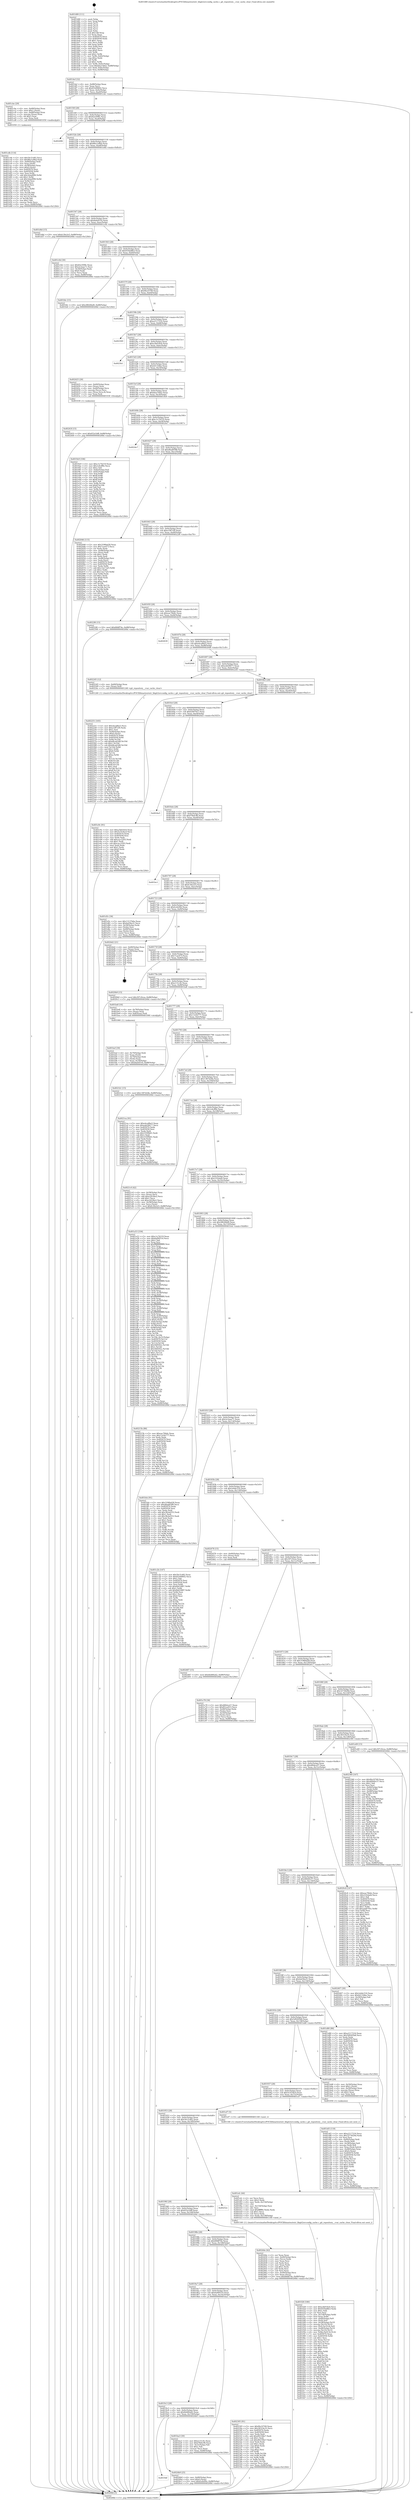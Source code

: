 digraph "0x401480" {
  label = "0x401480 (/mnt/c/Users/mathe/Desktop/tcc/POCII/binaries/extr_libgit2srcconfig_cache.c_git_repository__cvar_cache_clear_Final-ollvm.out::main(0))"
  labelloc = "t"
  node[shape=record]

  Entry [label="",width=0.3,height=0.3,shape=circle,fillcolor=black,style=filled]
  "0x4014ef" [label="{
     0x4014ef [32]\l
     | [instrs]\l
     &nbsp;&nbsp;0x4014ef \<+6\>: mov -0x88(%rbp),%eax\l
     &nbsp;&nbsp;0x4014f5 \<+2\>: mov %eax,%ecx\l
     &nbsp;&nbsp;0x4014f7 \<+6\>: sub $0x81b99602,%ecx\l
     &nbsp;&nbsp;0x4014fd \<+6\>: mov %eax,-0x9c(%rbp)\l
     &nbsp;&nbsp;0x401503 \<+6\>: mov %ecx,-0xa0(%rbp)\l
     &nbsp;&nbsp;0x401509 \<+6\>: je 0000000000401cbe \<main+0x83e\>\l
  }"]
  "0x401cbe" [label="{
     0x401cbe [29]\l
     | [instrs]\l
     &nbsp;&nbsp;0x401cbe \<+4\>: mov -0x68(%rbp),%rax\l
     &nbsp;&nbsp;0x401cc2 \<+6\>: movl $0x1,(%rax)\l
     &nbsp;&nbsp;0x401cc8 \<+4\>: mov -0x68(%rbp),%rax\l
     &nbsp;&nbsp;0x401ccc \<+3\>: movslq (%rax),%rax\l
     &nbsp;&nbsp;0x401ccf \<+4\>: shl $0x3,%rax\l
     &nbsp;&nbsp;0x401cd3 \<+3\>: mov %rax,%rdi\l
     &nbsp;&nbsp;0x401cd6 \<+5\>: call 0000000000401050 \<malloc@plt\>\l
     | [calls]\l
     &nbsp;&nbsp;0x401050 \{1\} (unknown)\l
  }"]
  "0x40150f" [label="{
     0x40150f [28]\l
     | [instrs]\l
     &nbsp;&nbsp;0x40150f \<+5\>: jmp 0000000000401514 \<main+0x94\>\l
     &nbsp;&nbsp;0x401514 \<+6\>: mov -0x9c(%rbp),%eax\l
     &nbsp;&nbsp;0x40151a \<+5\>: sub $0x82e509fc,%eax\l
     &nbsp;&nbsp;0x40151f \<+6\>: mov %eax,-0xa4(%rbp)\l
     &nbsp;&nbsp;0x401525 \<+6\>: je 0000000000402496 \<main+0x1016\>\l
  }"]
  Exit [label="",width=0.3,height=0.3,shape=circle,fillcolor=black,style=filled,peripheries=2]
  "0x402496" [label="{
     0x402496\l
  }", style=dashed]
  "0x40152b" [label="{
     0x40152b [28]\l
     | [instrs]\l
     &nbsp;&nbsp;0x40152b \<+5\>: jmp 0000000000401530 \<main+0xb0\>\l
     &nbsp;&nbsp;0x401530 \<+6\>: mov -0x9c(%rbp),%eax\l
     &nbsp;&nbsp;0x401536 \<+5\>: sub $0x86e1a9bd,%eax\l
     &nbsp;&nbsp;0x40153b \<+6\>: mov %eax,-0xa8(%rbp)\l
     &nbsp;&nbsp;0x401541 \<+6\>: je 0000000000401d4d \<main+0x8cd\>\l
  }"]
  "0x4019df" [label="{
     0x4019df\l
  }", style=dashed]
  "0x401d4d" [label="{
     0x401d4d [15]\l
     | [instrs]\l
     &nbsp;&nbsp;0x401d4d \<+10\>: movl $0xfc30e2e5,-0x88(%rbp)\l
     &nbsp;&nbsp;0x401d57 \<+5\>: jmp 000000000040268d \<main+0x120d\>\l
  }"]
  "0x401547" [label="{
     0x401547 [28]\l
     | [instrs]\l
     &nbsp;&nbsp;0x401547 \<+5\>: jmp 000000000040154c \<main+0xcc\>\l
     &nbsp;&nbsp;0x40154c \<+6\>: mov -0x9c(%rbp),%eax\l
     &nbsp;&nbsp;0x401552 \<+5\>: sub $0x8afe8316,%eax\l
     &nbsp;&nbsp;0x401557 \<+6\>: mov %eax,-0xac(%rbp)\l
     &nbsp;&nbsp;0x40155d \<+6\>: je 0000000000401c0d \<main+0x78d\>\l
  }"]
  "0x4024b9" [label="{
     0x4024b9 [25]\l
     | [instrs]\l
     &nbsp;&nbsp;0x4024b9 \<+4\>: mov -0x80(%rbp),%rax\l
     &nbsp;&nbsp;0x4024bd \<+6\>: movl $0x0,(%rax)\l
     &nbsp;&nbsp;0x4024c3 \<+10\>: movl $0xfcefe00e,-0x88(%rbp)\l
     &nbsp;&nbsp;0x4024cd \<+5\>: jmp 000000000040268d \<main+0x120d\>\l
  }"]
  "0x401c0d" [label="{
     0x401c0d [30]\l
     | [instrs]\l
     &nbsp;&nbsp;0x401c0d \<+5\>: mov $0x82e509fc,%eax\l
     &nbsp;&nbsp;0x401c12 \<+5\>: mov $0x2e3aaa71,%ecx\l
     &nbsp;&nbsp;0x401c17 \<+3\>: mov -0x30(%rbp),%edx\l
     &nbsp;&nbsp;0x401c1a \<+3\>: cmp $0x0,%edx\l
     &nbsp;&nbsp;0x401c1d \<+3\>: cmove %ecx,%eax\l
     &nbsp;&nbsp;0x401c20 \<+6\>: mov %eax,-0x88(%rbp)\l
     &nbsp;&nbsp;0x401c26 \<+5\>: jmp 000000000040268d \<main+0x120d\>\l
  }"]
  "0x401563" [label="{
     0x401563 [28]\l
     | [instrs]\l
     &nbsp;&nbsp;0x401563 \<+5\>: jmp 0000000000401568 \<main+0xe8\>\l
     &nbsp;&nbsp;0x401568 \<+6\>: mov -0x9c(%rbp),%eax\l
     &nbsp;&nbsp;0x40156e \<+5\>: sub $0x935bd8b3,%eax\l
     &nbsp;&nbsp;0x401573 \<+6\>: mov %eax,-0xb0(%rbp)\l
     &nbsp;&nbsp;0x401579 \<+6\>: je 0000000000401fdc \<main+0xb5c\>\l
  }"]
  "0x402487" [label="{
     0x402487 [15]\l
     | [instrs]\l
     &nbsp;&nbsp;0x402487 \<+10\>: movl $0x6b480a42,-0x88(%rbp)\l
     &nbsp;&nbsp;0x402491 \<+5\>: jmp 000000000040268d \<main+0x120d\>\l
  }"]
  "0x401fdc" [label="{
     0x401fdc [15]\l
     | [instrs]\l
     &nbsp;&nbsp;0x401fdc \<+10\>: movl $0x28626bd9,-0x88(%rbp)\l
     &nbsp;&nbsp;0x401fe6 \<+5\>: jmp 000000000040268d \<main+0x120d\>\l
  }"]
  "0x40157f" [label="{
     0x40157f [28]\l
     | [instrs]\l
     &nbsp;&nbsp;0x40157f \<+5\>: jmp 0000000000401584 \<main+0x104\>\l
     &nbsp;&nbsp;0x401584 \<+6\>: mov -0x9c(%rbp),%eax\l
     &nbsp;&nbsp;0x40158a \<+5\>: sub $0x9fa10749,%eax\l
     &nbsp;&nbsp;0x40158f \<+6\>: mov %eax,-0xb4(%rbp)\l
     &nbsp;&nbsp;0x401595 \<+6\>: je 000000000040266d \<main+0x11ed\>\l
  }"]
  "0x40243f" [label="{
     0x40243f [15]\l
     | [instrs]\l
     &nbsp;&nbsp;0x40243f \<+10\>: movl $0x652e5dff,-0x88(%rbp)\l
     &nbsp;&nbsp;0x402449 \<+5\>: jmp 000000000040268d \<main+0x120d\>\l
  }"]
  "0x40266d" [label="{
     0x40266d\l
  }", style=dashed]
  "0x40159b" [label="{
     0x40159b [28]\l
     | [instrs]\l
     &nbsp;&nbsp;0x40159b \<+5\>: jmp 00000000004015a0 \<main+0x120\>\l
     &nbsp;&nbsp;0x4015a0 \<+6\>: mov -0x9c(%rbp),%eax\l
     &nbsp;&nbsp;0x4015a6 \<+5\>: sub $0xa2117216,%eax\l
     &nbsp;&nbsp;0x4015ab \<+6\>: mov %eax,-0xb8(%rbp)\l
     &nbsp;&nbsp;0x4015b1 \<+6\>: je 0000000000402569 \<main+0x10e9\>\l
  }"]
  "0x402251" [label="{
     0x402251 [165]\l
     | [instrs]\l
     &nbsp;&nbsp;0x402251 \<+5\>: mov $0xebca8be5,%ecx\l
     &nbsp;&nbsp;0x402256 \<+5\>: mov $0xe1f87cf0,%edx\l
     &nbsp;&nbsp;0x40225b \<+3\>: mov $0x1,%sil\l
     &nbsp;&nbsp;0x40225e \<+4\>: mov -0x40(%rbp),%rax\l
     &nbsp;&nbsp;0x402262 \<+6\>: movl $0x0,(%rax)\l
     &nbsp;&nbsp;0x402268 \<+8\>: mov 0x405070,%r8d\l
     &nbsp;&nbsp;0x402270 \<+8\>: mov 0x405058,%r9d\l
     &nbsp;&nbsp;0x402278 \<+3\>: mov %r8d,%r10d\l
     &nbsp;&nbsp;0x40227b \<+7\>: add $0xb8cab548,%r10d\l
     &nbsp;&nbsp;0x402282 \<+4\>: sub $0x1,%r10d\l
     &nbsp;&nbsp;0x402286 \<+7\>: sub $0xb8cab548,%r10d\l
     &nbsp;&nbsp;0x40228d \<+4\>: imul %r10d,%r8d\l
     &nbsp;&nbsp;0x402291 \<+4\>: and $0x1,%r8d\l
     &nbsp;&nbsp;0x402295 \<+4\>: cmp $0x0,%r8d\l
     &nbsp;&nbsp;0x402299 \<+4\>: sete %r11b\l
     &nbsp;&nbsp;0x40229d \<+4\>: cmp $0xa,%r9d\l
     &nbsp;&nbsp;0x4022a1 \<+3\>: setl %bl\l
     &nbsp;&nbsp;0x4022a4 \<+3\>: mov %r11b,%r14b\l
     &nbsp;&nbsp;0x4022a7 \<+4\>: xor $0xff,%r14b\l
     &nbsp;&nbsp;0x4022ab \<+3\>: mov %bl,%r15b\l
     &nbsp;&nbsp;0x4022ae \<+4\>: xor $0xff,%r15b\l
     &nbsp;&nbsp;0x4022b2 \<+4\>: xor $0x1,%sil\l
     &nbsp;&nbsp;0x4022b6 \<+3\>: mov %r14b,%r12b\l
     &nbsp;&nbsp;0x4022b9 \<+4\>: and $0xff,%r12b\l
     &nbsp;&nbsp;0x4022bd \<+3\>: and %sil,%r11b\l
     &nbsp;&nbsp;0x4022c0 \<+3\>: mov %r15b,%r13b\l
     &nbsp;&nbsp;0x4022c3 \<+4\>: and $0xff,%r13b\l
     &nbsp;&nbsp;0x4022c7 \<+3\>: and %sil,%bl\l
     &nbsp;&nbsp;0x4022ca \<+3\>: or %r11b,%r12b\l
     &nbsp;&nbsp;0x4022cd \<+3\>: or %bl,%r13b\l
     &nbsp;&nbsp;0x4022d0 \<+3\>: xor %r13b,%r12b\l
     &nbsp;&nbsp;0x4022d3 \<+3\>: or %r15b,%r14b\l
     &nbsp;&nbsp;0x4022d6 \<+4\>: xor $0xff,%r14b\l
     &nbsp;&nbsp;0x4022da \<+4\>: or $0x1,%sil\l
     &nbsp;&nbsp;0x4022de \<+3\>: and %sil,%r14b\l
     &nbsp;&nbsp;0x4022e1 \<+3\>: or %r14b,%r12b\l
     &nbsp;&nbsp;0x4022e4 \<+4\>: test $0x1,%r12b\l
     &nbsp;&nbsp;0x4022e8 \<+3\>: cmovne %edx,%ecx\l
     &nbsp;&nbsp;0x4022eb \<+6\>: mov %ecx,-0x88(%rbp)\l
     &nbsp;&nbsp;0x4022f1 \<+5\>: jmp 000000000040268d \<main+0x120d\>\l
  }"]
  "0x402569" [label="{
     0x402569\l
  }", style=dashed]
  "0x4015b7" [label="{
     0x4015b7 [28]\l
     | [instrs]\l
     &nbsp;&nbsp;0x4015b7 \<+5\>: jmp 00000000004015bc \<main+0x13c\>\l
     &nbsp;&nbsp;0x4015bc \<+6\>: mov -0x9c(%rbp),%eax\l
     &nbsp;&nbsp;0x4015c2 \<+5\>: sub $0xa3b016e4,%eax\l
     &nbsp;&nbsp;0x4015c7 \<+6\>: mov %eax,-0xbc(%rbp)\l
     &nbsp;&nbsp;0x4015cd \<+6\>: je 00000000004025b1 \<main+0x1131\>\l
  }"]
  "0x401f28" [label="{
     0x401f28 [180]\l
     | [instrs]\l
     &nbsp;&nbsp;0x401f28 \<+5\>: mov $0xa3b016e4,%ecx\l
     &nbsp;&nbsp;0x401f2d \<+5\>: mov $0x935bd8b3,%edx\l
     &nbsp;&nbsp;0x401f32 \<+3\>: mov $0x1,%dil\l
     &nbsp;&nbsp;0x401f35 \<+2\>: xor %esi,%esi\l
     &nbsp;&nbsp;0x401f37 \<+7\>: mov -0x158(%rbp),%r8d\l
     &nbsp;&nbsp;0x401f3e \<+4\>: imul %eax,%r8d\l
     &nbsp;&nbsp;0x401f42 \<+4\>: mov -0x60(%rbp),%r9\l
     &nbsp;&nbsp;0x401f46 \<+3\>: mov (%r9),%r9\l
     &nbsp;&nbsp;0x401f49 \<+4\>: mov -0x58(%rbp),%r10\l
     &nbsp;&nbsp;0x401f4d \<+3\>: movslq (%r10),%r10\l
     &nbsp;&nbsp;0x401f50 \<+4\>: mov (%r9,%r10,8),%r9\l
     &nbsp;&nbsp;0x401f54 \<+4\>: mov -0x48(%rbp),%r10\l
     &nbsp;&nbsp;0x401f58 \<+3\>: movslq (%r10),%r10\l
     &nbsp;&nbsp;0x401f5b \<+4\>: mov %r8d,(%r9,%r10,4)\l
     &nbsp;&nbsp;0x401f5f \<+7\>: mov 0x405070,%eax\l
     &nbsp;&nbsp;0x401f66 \<+8\>: mov 0x405058,%r8d\l
     &nbsp;&nbsp;0x401f6e \<+3\>: sub $0x1,%esi\l
     &nbsp;&nbsp;0x401f71 \<+3\>: mov %eax,%r11d\l
     &nbsp;&nbsp;0x401f74 \<+3\>: add %esi,%r11d\l
     &nbsp;&nbsp;0x401f77 \<+4\>: imul %r11d,%eax\l
     &nbsp;&nbsp;0x401f7b \<+3\>: and $0x1,%eax\l
     &nbsp;&nbsp;0x401f7e \<+3\>: cmp $0x0,%eax\l
     &nbsp;&nbsp;0x401f81 \<+3\>: sete %bl\l
     &nbsp;&nbsp;0x401f84 \<+4\>: cmp $0xa,%r8d\l
     &nbsp;&nbsp;0x401f88 \<+4\>: setl %r14b\l
     &nbsp;&nbsp;0x401f8c \<+3\>: mov %bl,%r15b\l
     &nbsp;&nbsp;0x401f8f \<+4\>: xor $0xff,%r15b\l
     &nbsp;&nbsp;0x401f93 \<+3\>: mov %r14b,%r12b\l
     &nbsp;&nbsp;0x401f96 \<+4\>: xor $0xff,%r12b\l
     &nbsp;&nbsp;0x401f9a \<+4\>: xor $0x1,%dil\l
     &nbsp;&nbsp;0x401f9e \<+3\>: mov %r15b,%r13b\l
     &nbsp;&nbsp;0x401fa1 \<+4\>: and $0xff,%r13b\l
     &nbsp;&nbsp;0x401fa5 \<+3\>: and %dil,%bl\l
     &nbsp;&nbsp;0x401fa8 \<+3\>: mov %r12b,%al\l
     &nbsp;&nbsp;0x401fab \<+2\>: and $0xff,%al\l
     &nbsp;&nbsp;0x401fad \<+3\>: and %dil,%r14b\l
     &nbsp;&nbsp;0x401fb0 \<+3\>: or %bl,%r13b\l
     &nbsp;&nbsp;0x401fb3 \<+3\>: or %r14b,%al\l
     &nbsp;&nbsp;0x401fb6 \<+3\>: xor %al,%r13b\l
     &nbsp;&nbsp;0x401fb9 \<+3\>: or %r12b,%r15b\l
     &nbsp;&nbsp;0x401fbc \<+4\>: xor $0xff,%r15b\l
     &nbsp;&nbsp;0x401fc0 \<+4\>: or $0x1,%dil\l
     &nbsp;&nbsp;0x401fc4 \<+3\>: and %dil,%r15b\l
     &nbsp;&nbsp;0x401fc7 \<+3\>: or %r15b,%r13b\l
     &nbsp;&nbsp;0x401fca \<+4\>: test $0x1,%r13b\l
     &nbsp;&nbsp;0x401fce \<+3\>: cmovne %edx,%ecx\l
     &nbsp;&nbsp;0x401fd1 \<+6\>: mov %ecx,-0x88(%rbp)\l
     &nbsp;&nbsp;0x401fd7 \<+5\>: jmp 000000000040268d \<main+0x120d\>\l
  }"]
  "0x4025b1" [label="{
     0x4025b1\l
  }", style=dashed]
  "0x4015d3" [label="{
     0x4015d3 [28]\l
     | [instrs]\l
     &nbsp;&nbsp;0x4015d3 \<+5\>: jmp 00000000004015d8 \<main+0x158\>\l
     &nbsp;&nbsp;0x4015d8 \<+6\>: mov -0x9c(%rbp),%eax\l
     &nbsp;&nbsp;0x4015de \<+5\>: sub $0xb411fdbe,%eax\l
     &nbsp;&nbsp;0x4015e3 \<+6\>: mov %eax,-0xc0(%rbp)\l
     &nbsp;&nbsp;0x4015e9 \<+6\>: je 0000000000402425 \<main+0xfa5\>\l
  }"]
  "0x401efc" [label="{
     0x401efc [44]\l
     | [instrs]\l
     &nbsp;&nbsp;0x401efc \<+2\>: xor %ecx,%ecx\l
     &nbsp;&nbsp;0x401efe \<+5\>: mov $0x2,%edx\l
     &nbsp;&nbsp;0x401f03 \<+6\>: mov %edx,-0x154(%rbp)\l
     &nbsp;&nbsp;0x401f09 \<+1\>: cltd\l
     &nbsp;&nbsp;0x401f0a \<+6\>: mov -0x154(%rbp),%esi\l
     &nbsp;&nbsp;0x401f10 \<+2\>: idiv %esi\l
     &nbsp;&nbsp;0x401f12 \<+6\>: imul $0xfffffffe,%edx,%edx\l
     &nbsp;&nbsp;0x401f18 \<+3\>: sub $0x1,%ecx\l
     &nbsp;&nbsp;0x401f1b \<+2\>: sub %ecx,%edx\l
     &nbsp;&nbsp;0x401f1d \<+6\>: mov %edx,-0x158(%rbp)\l
     &nbsp;&nbsp;0x401f23 \<+5\>: call 0000000000401160 \<next_i\>\l
     | [calls]\l
     &nbsp;&nbsp;0x401160 \{1\} (/mnt/c/Users/mathe/Desktop/tcc/POCII/binaries/extr_libgit2srcconfig_cache.c_git_repository__cvar_cache_clear_Final-ollvm.out::next_i)\l
  }"]
  "0x402425" [label="{
     0x402425 [26]\l
     | [instrs]\l
     &nbsp;&nbsp;0x402425 \<+4\>: mov -0x60(%rbp),%rax\l
     &nbsp;&nbsp;0x402429 \<+3\>: mov (%rax),%rax\l
     &nbsp;&nbsp;0x40242c \<+4\>: mov -0x40(%rbp),%rcx\l
     &nbsp;&nbsp;0x402430 \<+3\>: movslq (%rcx),%rcx\l
     &nbsp;&nbsp;0x402433 \<+4\>: mov (%rax,%rcx,8),%rax\l
     &nbsp;&nbsp;0x402437 \<+3\>: mov %rax,%rdi\l
     &nbsp;&nbsp;0x40243a \<+5\>: call 0000000000401030 \<free@plt\>\l
     | [calls]\l
     &nbsp;&nbsp;0x401030 \{1\} (unknown)\l
  }"]
  "0x4015ef" [label="{
     0x4015ef [28]\l
     | [instrs]\l
     &nbsp;&nbsp;0x4015ef \<+5\>: jmp 00000000004015f4 \<main+0x174\>\l
     &nbsp;&nbsp;0x4015f4 \<+6\>: mov -0x9c(%rbp),%eax\l
     &nbsp;&nbsp;0x4015fa \<+5\>: sub $0xbba15bb2,%eax\l
     &nbsp;&nbsp;0x4015ff \<+6\>: mov %eax,-0xc4(%rbp)\l
     &nbsp;&nbsp;0x401605 \<+6\>: je 00000000004019e9 \<main+0x569\>\l
  }"]
  "0x401df3" [label="{
     0x401df3 [118]\l
     | [instrs]\l
     &nbsp;&nbsp;0x401df3 \<+5\>: mov $0xa2117216,%ecx\l
     &nbsp;&nbsp;0x401df8 \<+5\>: mov $0x3273629d,%edx\l
     &nbsp;&nbsp;0x401dfd \<+2\>: xor %esi,%esi\l
     &nbsp;&nbsp;0x401dff \<+4\>: mov -0x60(%rbp),%rdi\l
     &nbsp;&nbsp;0x401e03 \<+3\>: mov (%rdi),%rdi\l
     &nbsp;&nbsp;0x401e06 \<+4\>: mov -0x58(%rbp),%r8\l
     &nbsp;&nbsp;0x401e0a \<+3\>: movslq (%r8),%r8\l
     &nbsp;&nbsp;0x401e0d \<+4\>: mov %rax,(%rdi,%r8,8)\l
     &nbsp;&nbsp;0x401e11 \<+4\>: mov -0x48(%rbp),%rax\l
     &nbsp;&nbsp;0x401e15 \<+6\>: movl $0x0,(%rax)\l
     &nbsp;&nbsp;0x401e1b \<+8\>: mov 0x405070,%r9d\l
     &nbsp;&nbsp;0x401e23 \<+8\>: mov 0x405058,%r10d\l
     &nbsp;&nbsp;0x401e2b \<+3\>: sub $0x1,%esi\l
     &nbsp;&nbsp;0x401e2e \<+3\>: mov %r9d,%r11d\l
     &nbsp;&nbsp;0x401e31 \<+3\>: add %esi,%r11d\l
     &nbsp;&nbsp;0x401e34 \<+4\>: imul %r11d,%r9d\l
     &nbsp;&nbsp;0x401e38 \<+4\>: and $0x1,%r9d\l
     &nbsp;&nbsp;0x401e3c \<+4\>: cmp $0x0,%r9d\l
     &nbsp;&nbsp;0x401e40 \<+3\>: sete %bl\l
     &nbsp;&nbsp;0x401e43 \<+4\>: cmp $0xa,%r10d\l
     &nbsp;&nbsp;0x401e47 \<+4\>: setl %r14b\l
     &nbsp;&nbsp;0x401e4b \<+3\>: mov %bl,%r15b\l
     &nbsp;&nbsp;0x401e4e \<+3\>: and %r14b,%r15b\l
     &nbsp;&nbsp;0x401e51 \<+3\>: xor %r14b,%bl\l
     &nbsp;&nbsp;0x401e54 \<+3\>: or %bl,%r15b\l
     &nbsp;&nbsp;0x401e57 \<+4\>: test $0x1,%r15b\l
     &nbsp;&nbsp;0x401e5b \<+3\>: cmovne %edx,%ecx\l
     &nbsp;&nbsp;0x401e5e \<+6\>: mov %ecx,-0x88(%rbp)\l
     &nbsp;&nbsp;0x401e64 \<+5\>: jmp 000000000040268d \<main+0x120d\>\l
  }"]
  "0x4019e9" [label="{
     0x4019e9 [106]\l
     | [instrs]\l
     &nbsp;&nbsp;0x4019e9 \<+5\>: mov $0xc1e74219,%eax\l
     &nbsp;&nbsp;0x4019ee \<+5\>: mov $0x1e4cff9e,%ecx\l
     &nbsp;&nbsp;0x4019f3 \<+2\>: mov $0x1,%dl\l
     &nbsp;&nbsp;0x4019f5 \<+7\>: mov -0x82(%rbp),%sil\l
     &nbsp;&nbsp;0x4019fc \<+7\>: mov -0x81(%rbp),%dil\l
     &nbsp;&nbsp;0x401a03 \<+3\>: mov %sil,%r8b\l
     &nbsp;&nbsp;0x401a06 \<+4\>: xor $0xff,%r8b\l
     &nbsp;&nbsp;0x401a0a \<+3\>: mov %dil,%r9b\l
     &nbsp;&nbsp;0x401a0d \<+4\>: xor $0xff,%r9b\l
     &nbsp;&nbsp;0x401a11 \<+3\>: xor $0x1,%dl\l
     &nbsp;&nbsp;0x401a14 \<+3\>: mov %r8b,%r10b\l
     &nbsp;&nbsp;0x401a17 \<+4\>: and $0xff,%r10b\l
     &nbsp;&nbsp;0x401a1b \<+3\>: and %dl,%sil\l
     &nbsp;&nbsp;0x401a1e \<+3\>: mov %r9b,%r11b\l
     &nbsp;&nbsp;0x401a21 \<+4\>: and $0xff,%r11b\l
     &nbsp;&nbsp;0x401a25 \<+3\>: and %dl,%dil\l
     &nbsp;&nbsp;0x401a28 \<+3\>: or %sil,%r10b\l
     &nbsp;&nbsp;0x401a2b \<+3\>: or %dil,%r11b\l
     &nbsp;&nbsp;0x401a2e \<+3\>: xor %r11b,%r10b\l
     &nbsp;&nbsp;0x401a31 \<+3\>: or %r9b,%r8b\l
     &nbsp;&nbsp;0x401a34 \<+4\>: xor $0xff,%r8b\l
     &nbsp;&nbsp;0x401a38 \<+3\>: or $0x1,%dl\l
     &nbsp;&nbsp;0x401a3b \<+3\>: and %dl,%r8b\l
     &nbsp;&nbsp;0x401a3e \<+3\>: or %r8b,%r10b\l
     &nbsp;&nbsp;0x401a41 \<+4\>: test $0x1,%r10b\l
     &nbsp;&nbsp;0x401a45 \<+3\>: cmovne %ecx,%eax\l
     &nbsp;&nbsp;0x401a48 \<+6\>: mov %eax,-0x88(%rbp)\l
     &nbsp;&nbsp;0x401a4e \<+5\>: jmp 000000000040268d \<main+0x120d\>\l
  }"]
  "0x40160b" [label="{
     0x40160b [28]\l
     | [instrs]\l
     &nbsp;&nbsp;0x40160b \<+5\>: jmp 0000000000401610 \<main+0x190\>\l
     &nbsp;&nbsp;0x401610 \<+6\>: mov -0x9c(%rbp),%eax\l
     &nbsp;&nbsp;0x401616 \<+5\>: sub $0xc1e74219,%eax\l
     &nbsp;&nbsp;0x40161b \<+6\>: mov %eax,-0xc8(%rbp)\l
     &nbsp;&nbsp;0x401621 \<+6\>: je 00000000004024e7 \<main+0x1067\>\l
  }"]
  "0x40268d" [label="{
     0x40268d [5]\l
     | [instrs]\l
     &nbsp;&nbsp;0x40268d \<+5\>: jmp 00000000004014ef \<main+0x6f\>\l
  }"]
  "0x401480" [label="{
     0x401480 [111]\l
     | [instrs]\l
     &nbsp;&nbsp;0x401480 \<+1\>: push %rbp\l
     &nbsp;&nbsp;0x401481 \<+3\>: mov %rsp,%rbp\l
     &nbsp;&nbsp;0x401484 \<+2\>: push %r15\l
     &nbsp;&nbsp;0x401486 \<+2\>: push %r14\l
     &nbsp;&nbsp;0x401488 \<+2\>: push %r13\l
     &nbsp;&nbsp;0x40148a \<+2\>: push %r12\l
     &nbsp;&nbsp;0x40148c \<+1\>: push %rbx\l
     &nbsp;&nbsp;0x40148d \<+7\>: sub $0x148,%rsp\l
     &nbsp;&nbsp;0x401494 \<+2\>: xor %eax,%eax\l
     &nbsp;&nbsp;0x401496 \<+7\>: mov 0x405070,%ecx\l
     &nbsp;&nbsp;0x40149d \<+7\>: mov 0x405058,%edx\l
     &nbsp;&nbsp;0x4014a4 \<+3\>: sub $0x1,%eax\l
     &nbsp;&nbsp;0x4014a7 \<+3\>: mov %ecx,%r8d\l
     &nbsp;&nbsp;0x4014aa \<+3\>: add %eax,%r8d\l
     &nbsp;&nbsp;0x4014ad \<+4\>: imul %r8d,%ecx\l
     &nbsp;&nbsp;0x4014b1 \<+3\>: and $0x1,%ecx\l
     &nbsp;&nbsp;0x4014b4 \<+3\>: cmp $0x0,%ecx\l
     &nbsp;&nbsp;0x4014b7 \<+4\>: sete %r9b\l
     &nbsp;&nbsp;0x4014bb \<+4\>: and $0x1,%r9b\l
     &nbsp;&nbsp;0x4014bf \<+7\>: mov %r9b,-0x82(%rbp)\l
     &nbsp;&nbsp;0x4014c6 \<+3\>: cmp $0xa,%edx\l
     &nbsp;&nbsp;0x4014c9 \<+4\>: setl %r9b\l
     &nbsp;&nbsp;0x4014cd \<+4\>: and $0x1,%r9b\l
     &nbsp;&nbsp;0x4014d1 \<+7\>: mov %r9b,-0x81(%rbp)\l
     &nbsp;&nbsp;0x4014d8 \<+10\>: movl $0xbba15bb2,-0x88(%rbp)\l
     &nbsp;&nbsp;0x4014e2 \<+6\>: mov %edi,-0x8c(%rbp)\l
     &nbsp;&nbsp;0x4014e8 \<+7\>: mov %rsi,-0x98(%rbp)\l
  }"]
  "0x401cdb" [label="{
     0x401cdb [114]\l
     | [instrs]\l
     &nbsp;&nbsp;0x401cdb \<+5\>: mov $0x5fe31d82,%ecx\l
     &nbsp;&nbsp;0x401ce0 \<+5\>: mov $0x86e1a9bd,%edx\l
     &nbsp;&nbsp;0x401ce5 \<+4\>: mov -0x60(%rbp),%rdi\l
     &nbsp;&nbsp;0x401ce9 \<+3\>: mov %rax,(%rdi)\l
     &nbsp;&nbsp;0x401cec \<+4\>: mov -0x58(%rbp),%rax\l
     &nbsp;&nbsp;0x401cf0 \<+6\>: movl $0x0,(%rax)\l
     &nbsp;&nbsp;0x401cf6 \<+7\>: mov 0x405070,%esi\l
     &nbsp;&nbsp;0x401cfd \<+8\>: mov 0x405058,%r8d\l
     &nbsp;&nbsp;0x401d05 \<+3\>: mov %esi,%r9d\l
     &nbsp;&nbsp;0x401d08 \<+7\>: add $0x3eba9f90,%r9d\l
     &nbsp;&nbsp;0x401d0f \<+4\>: sub $0x1,%r9d\l
     &nbsp;&nbsp;0x401d13 \<+7\>: sub $0x3eba9f90,%r9d\l
     &nbsp;&nbsp;0x401d1a \<+4\>: imul %r9d,%esi\l
     &nbsp;&nbsp;0x401d1e \<+3\>: and $0x1,%esi\l
     &nbsp;&nbsp;0x401d21 \<+3\>: cmp $0x0,%esi\l
     &nbsp;&nbsp;0x401d24 \<+4\>: sete %r10b\l
     &nbsp;&nbsp;0x401d28 \<+4\>: cmp $0xa,%r8d\l
     &nbsp;&nbsp;0x401d2c \<+4\>: setl %r11b\l
     &nbsp;&nbsp;0x401d30 \<+3\>: mov %r10b,%bl\l
     &nbsp;&nbsp;0x401d33 \<+3\>: and %r11b,%bl\l
     &nbsp;&nbsp;0x401d36 \<+3\>: xor %r11b,%r10b\l
     &nbsp;&nbsp;0x401d39 \<+3\>: or %r10b,%bl\l
     &nbsp;&nbsp;0x401d3c \<+3\>: test $0x1,%bl\l
     &nbsp;&nbsp;0x401d3f \<+3\>: cmovne %edx,%ecx\l
     &nbsp;&nbsp;0x401d42 \<+6\>: mov %ecx,-0x88(%rbp)\l
     &nbsp;&nbsp;0x401d48 \<+5\>: jmp 000000000040268d \<main+0x120d\>\l
  }"]
  "0x4024e7" [label="{
     0x4024e7\l
  }", style=dashed]
  "0x401627" [label="{
     0x401627 [28]\l
     | [instrs]\l
     &nbsp;&nbsp;0x401627 \<+5\>: jmp 000000000040162c \<main+0x1ac\>\l
     &nbsp;&nbsp;0x40162c \<+6\>: mov -0x9c(%rbp),%eax\l
     &nbsp;&nbsp;0x401632 \<+5\>: sub $0xd6ad6588,%eax\l
     &nbsp;&nbsp;0x401637 \<+6\>: mov %eax,-0xcc(%rbp)\l
     &nbsp;&nbsp;0x40163d \<+6\>: je 0000000000402046 \<main+0xbc6\>\l
  }"]
  "0x401bef" [label="{
     0x401bef [30]\l
     | [instrs]\l
     &nbsp;&nbsp;0x401bef \<+4\>: mov -0x70(%rbp),%rdi\l
     &nbsp;&nbsp;0x401bf3 \<+2\>: mov %eax,(%rdi)\l
     &nbsp;&nbsp;0x401bf5 \<+4\>: mov -0x70(%rbp),%rdi\l
     &nbsp;&nbsp;0x401bf9 \<+2\>: mov (%rdi),%eax\l
     &nbsp;&nbsp;0x401bfb \<+3\>: mov %eax,-0x30(%rbp)\l
     &nbsp;&nbsp;0x401bfe \<+10\>: movl $0x8afe8316,-0x88(%rbp)\l
     &nbsp;&nbsp;0x401c08 \<+5\>: jmp 000000000040268d \<main+0x120d\>\l
  }"]
  "0x402046" [label="{
     0x402046 [115]\l
     | [instrs]\l
     &nbsp;&nbsp;0x402046 \<+5\>: mov $0x3186bd28,%eax\l
     &nbsp;&nbsp;0x40204b \<+5\>: mov $0x7cae473,%ecx\l
     &nbsp;&nbsp;0x402050 \<+2\>: xor %edx,%edx\l
     &nbsp;&nbsp;0x402052 \<+4\>: mov -0x48(%rbp),%rsi\l
     &nbsp;&nbsp;0x402056 \<+2\>: mov (%rsi),%edi\l
     &nbsp;&nbsp;0x402058 \<+3\>: sub $0x1,%edx\l
     &nbsp;&nbsp;0x40205b \<+2\>: sub %edx,%edi\l
     &nbsp;&nbsp;0x40205d \<+4\>: mov -0x48(%rbp),%rsi\l
     &nbsp;&nbsp;0x402061 \<+2\>: mov %edi,(%rsi)\l
     &nbsp;&nbsp;0x402063 \<+7\>: mov 0x405070,%edx\l
     &nbsp;&nbsp;0x40206a \<+7\>: mov 0x405058,%edi\l
     &nbsp;&nbsp;0x402071 \<+3\>: mov %edx,%r8d\l
     &nbsp;&nbsp;0x402074 \<+7\>: add $0x13a17af3,%r8d\l
     &nbsp;&nbsp;0x40207b \<+4\>: sub $0x1,%r8d\l
     &nbsp;&nbsp;0x40207f \<+7\>: sub $0x13a17af3,%r8d\l
     &nbsp;&nbsp;0x402086 \<+4\>: imul %r8d,%edx\l
     &nbsp;&nbsp;0x40208a \<+3\>: and $0x1,%edx\l
     &nbsp;&nbsp;0x40208d \<+3\>: cmp $0x0,%edx\l
     &nbsp;&nbsp;0x402090 \<+4\>: sete %r9b\l
     &nbsp;&nbsp;0x402094 \<+3\>: cmp $0xa,%edi\l
     &nbsp;&nbsp;0x402097 \<+4\>: setl %r10b\l
     &nbsp;&nbsp;0x40209b \<+3\>: mov %r9b,%r11b\l
     &nbsp;&nbsp;0x40209e \<+3\>: and %r10b,%r11b\l
     &nbsp;&nbsp;0x4020a1 \<+3\>: xor %r10b,%r9b\l
     &nbsp;&nbsp;0x4020a4 \<+3\>: or %r9b,%r11b\l
     &nbsp;&nbsp;0x4020a7 \<+4\>: test $0x1,%r11b\l
     &nbsp;&nbsp;0x4020ab \<+3\>: cmovne %ecx,%eax\l
     &nbsp;&nbsp;0x4020ae \<+6\>: mov %eax,-0x88(%rbp)\l
     &nbsp;&nbsp;0x4020b4 \<+5\>: jmp 000000000040268d \<main+0x120d\>\l
  }"]
  "0x401643" [label="{
     0x401643 [28]\l
     | [instrs]\l
     &nbsp;&nbsp;0x401643 \<+5\>: jmp 0000000000401648 \<main+0x1c8\>\l
     &nbsp;&nbsp;0x401648 \<+6\>: mov -0x9c(%rbp),%eax\l
     &nbsp;&nbsp;0x40164e \<+5\>: sub $0xe1f87cf0,%eax\l
     &nbsp;&nbsp;0x401653 \<+6\>: mov %eax,-0xd0(%rbp)\l
     &nbsp;&nbsp;0x401659 \<+6\>: je 00000000004022f6 \<main+0xe76\>\l
  }"]
  "0x4019c3" [label="{
     0x4019c3 [28]\l
     | [instrs]\l
     &nbsp;&nbsp;0x4019c3 \<+5\>: jmp 00000000004019c8 \<main+0x548\>\l
     &nbsp;&nbsp;0x4019c8 \<+6\>: mov -0x9c(%rbp),%eax\l
     &nbsp;&nbsp;0x4019ce \<+5\>: sub $0x6b480a42,%eax\l
     &nbsp;&nbsp;0x4019d3 \<+6\>: mov %eax,-0x150(%rbp)\l
     &nbsp;&nbsp;0x4019d9 \<+6\>: je 00000000004024b9 \<main+0x1039\>\l
  }"]
  "0x4022f6" [label="{
     0x4022f6 [15]\l
     | [instrs]\l
     &nbsp;&nbsp;0x4022f6 \<+10\>: movl $0x684ff74e,-0x88(%rbp)\l
     &nbsp;&nbsp;0x402300 \<+5\>: jmp 000000000040268d \<main+0x120d\>\l
  }"]
  "0x40165f" [label="{
     0x40165f [28]\l
     | [instrs]\l
     &nbsp;&nbsp;0x40165f \<+5\>: jmp 0000000000401664 \<main+0x1e4\>\l
     &nbsp;&nbsp;0x401664 \<+6\>: mov -0x9c(%rbp),%eax\l
     &nbsp;&nbsp;0x40166a \<+5\>: sub $0xeac76b4c,%eax\l
     &nbsp;&nbsp;0x40166f \<+6\>: mov %eax,-0xd4(%rbp)\l
     &nbsp;&nbsp;0x401675 \<+6\>: je 0000000000402639 \<main+0x11b9\>\l
  }"]
  "0x401ba3" [label="{
     0x401ba3 [30]\l
     | [instrs]\l
     &nbsp;&nbsp;0x401ba3 \<+5\>: mov $0xe131c0c,%eax\l
     &nbsp;&nbsp;0x401ba8 \<+5\>: mov $0xf7fb4c96,%ecx\l
     &nbsp;&nbsp;0x401bad \<+3\>: mov -0x31(%rbp),%dl\l
     &nbsp;&nbsp;0x401bb0 \<+3\>: test $0x1,%dl\l
     &nbsp;&nbsp;0x401bb3 \<+3\>: cmovne %ecx,%eax\l
     &nbsp;&nbsp;0x401bb6 \<+6\>: mov %eax,-0x88(%rbp)\l
     &nbsp;&nbsp;0x401bbc \<+5\>: jmp 000000000040268d \<main+0x120d\>\l
  }"]
  "0x402639" [label="{
     0x402639\l
  }", style=dashed]
  "0x40167b" [label="{
     0x40167b [28]\l
     | [instrs]\l
     &nbsp;&nbsp;0x40167b \<+5\>: jmp 0000000000401680 \<main+0x200\>\l
     &nbsp;&nbsp;0x401680 \<+6\>: mov -0x9c(%rbp),%eax\l
     &nbsp;&nbsp;0x401686 \<+5\>: sub $0xebca8be5,%eax\l
     &nbsp;&nbsp;0x40168b \<+6\>: mov %eax,-0xd8(%rbp)\l
     &nbsp;&nbsp;0x401691 \<+6\>: je 0000000000402648 \<main+0x11c8\>\l
  }"]
  "0x4019a7" [label="{
     0x4019a7 [28]\l
     | [instrs]\l
     &nbsp;&nbsp;0x4019a7 \<+5\>: jmp 00000000004019ac \<main+0x52c\>\l
     &nbsp;&nbsp;0x4019ac \<+6\>: mov -0x9c(%rbp),%eax\l
     &nbsp;&nbsp;0x4019b2 \<+5\>: sub $0x6af99314,%eax\l
     &nbsp;&nbsp;0x4019b7 \<+6\>: mov %eax,-0x14c(%rbp)\l
     &nbsp;&nbsp;0x4019bd \<+6\>: je 0000000000401ba3 \<main+0x723\>\l
  }"]
  "0x402648" [label="{
     0x402648\l
  }", style=dashed]
  "0x401697" [label="{
     0x401697 [28]\l
     | [instrs]\l
     &nbsp;&nbsp;0x401697 \<+5\>: jmp 000000000040169c \<main+0x21c\>\l
     &nbsp;&nbsp;0x40169c \<+6\>: mov -0x9c(%rbp),%eax\l
     &nbsp;&nbsp;0x4016a2 \<+5\>: sub $0xedd38477,%eax\l
     &nbsp;&nbsp;0x4016a7 \<+6\>: mov %eax,-0xdc(%rbp)\l
     &nbsp;&nbsp;0x4016ad \<+6\>: je 0000000000402245 \<main+0xdc5\>\l
  }"]
  "0x402305" [label="{
     0x402305 [91]\l
     | [instrs]\l
     &nbsp;&nbsp;0x402305 \<+5\>: mov $0x9fa10749,%eax\l
     &nbsp;&nbsp;0x40230a \<+5\>: mov $0x38319e35,%ecx\l
     &nbsp;&nbsp;0x40230f \<+7\>: mov 0x405070,%edx\l
     &nbsp;&nbsp;0x402316 \<+7\>: mov 0x405058,%esi\l
     &nbsp;&nbsp;0x40231d \<+2\>: mov %edx,%edi\l
     &nbsp;&nbsp;0x40231f \<+6\>: add $0xd92184e7,%edi\l
     &nbsp;&nbsp;0x402325 \<+3\>: sub $0x1,%edi\l
     &nbsp;&nbsp;0x402328 \<+6\>: sub $0xd92184e7,%edi\l
     &nbsp;&nbsp;0x40232e \<+3\>: imul %edi,%edx\l
     &nbsp;&nbsp;0x402331 \<+3\>: and $0x1,%edx\l
     &nbsp;&nbsp;0x402334 \<+3\>: cmp $0x0,%edx\l
     &nbsp;&nbsp;0x402337 \<+4\>: sete %r8b\l
     &nbsp;&nbsp;0x40233b \<+3\>: cmp $0xa,%esi\l
     &nbsp;&nbsp;0x40233e \<+4\>: setl %r9b\l
     &nbsp;&nbsp;0x402342 \<+3\>: mov %r8b,%r10b\l
     &nbsp;&nbsp;0x402345 \<+3\>: and %r9b,%r10b\l
     &nbsp;&nbsp;0x402348 \<+3\>: xor %r9b,%r8b\l
     &nbsp;&nbsp;0x40234b \<+3\>: or %r8b,%r10b\l
     &nbsp;&nbsp;0x40234e \<+4\>: test $0x1,%r10b\l
     &nbsp;&nbsp;0x402352 \<+3\>: cmovne %ecx,%eax\l
     &nbsp;&nbsp;0x402355 \<+6\>: mov %eax,-0x88(%rbp)\l
     &nbsp;&nbsp;0x40235b \<+5\>: jmp 000000000040268d \<main+0x120d\>\l
  }"]
  "0x402245" [label="{
     0x402245 [12]\l
     | [instrs]\l
     &nbsp;&nbsp;0x402245 \<+4\>: mov -0x60(%rbp),%rax\l
     &nbsp;&nbsp;0x402249 \<+3\>: mov (%rax),%rdi\l
     &nbsp;&nbsp;0x40224c \<+5\>: call 0000000000401240 \<git_repository__cvar_cache_clear\>\l
     | [calls]\l
     &nbsp;&nbsp;0x401240 \{1\} (/mnt/c/Users/mathe/Desktop/tcc/POCII/binaries/extr_libgit2srcconfig_cache.c_git_repository__cvar_cache_clear_Final-ollvm.out::git_repository__cvar_cache_clear)\l
  }"]
  "0x4016b3" [label="{
     0x4016b3 [28]\l
     | [instrs]\l
     &nbsp;&nbsp;0x4016b3 \<+5\>: jmp 00000000004016b8 \<main+0x238\>\l
     &nbsp;&nbsp;0x4016b8 \<+6\>: mov -0x9c(%rbp),%eax\l
     &nbsp;&nbsp;0x4016be \<+5\>: sub $0xf01ea915,%eax\l
     &nbsp;&nbsp;0x4016c3 \<+6\>: mov %eax,-0xe0(%rbp)\l
     &nbsp;&nbsp;0x4016c9 \<+6\>: je 0000000000401e9c \<main+0xa1c\>\l
  }"]
  "0x40198b" [label="{
     0x40198b [28]\l
     | [instrs]\l
     &nbsp;&nbsp;0x40198b \<+5\>: jmp 0000000000401990 \<main+0x510\>\l
     &nbsp;&nbsp;0x401990 \<+6\>: mov -0x9c(%rbp),%eax\l
     &nbsp;&nbsp;0x401996 \<+5\>: sub $0x684ff74e,%eax\l
     &nbsp;&nbsp;0x40199b \<+6\>: mov %eax,-0x148(%rbp)\l
     &nbsp;&nbsp;0x4019a1 \<+6\>: je 0000000000402305 \<main+0xe85\>\l
  }"]
  "0x401e9c" [label="{
     0x401e9c [91]\l
     | [instrs]\l
     &nbsp;&nbsp;0x401e9c \<+5\>: mov $0xa3b016e4,%eax\l
     &nbsp;&nbsp;0x401ea1 \<+5\>: mov $0x5e353bcd,%ecx\l
     &nbsp;&nbsp;0x401ea6 \<+7\>: mov 0x405070,%edx\l
     &nbsp;&nbsp;0x401ead \<+7\>: mov 0x405058,%esi\l
     &nbsp;&nbsp;0x401eb4 \<+2\>: mov %edx,%edi\l
     &nbsp;&nbsp;0x401eb6 \<+6\>: add $0xcacc2203,%edi\l
     &nbsp;&nbsp;0x401ebc \<+3\>: sub $0x1,%edi\l
     &nbsp;&nbsp;0x401ebf \<+6\>: sub $0xcacc2203,%edi\l
     &nbsp;&nbsp;0x401ec5 \<+3\>: imul %edi,%edx\l
     &nbsp;&nbsp;0x401ec8 \<+3\>: and $0x1,%edx\l
     &nbsp;&nbsp;0x401ecb \<+3\>: cmp $0x0,%edx\l
     &nbsp;&nbsp;0x401ece \<+4\>: sete %r8b\l
     &nbsp;&nbsp;0x401ed2 \<+3\>: cmp $0xa,%esi\l
     &nbsp;&nbsp;0x401ed5 \<+4\>: setl %r9b\l
     &nbsp;&nbsp;0x401ed9 \<+3\>: mov %r8b,%r10b\l
     &nbsp;&nbsp;0x401edc \<+3\>: and %r9b,%r10b\l
     &nbsp;&nbsp;0x401edf \<+3\>: xor %r9b,%r8b\l
     &nbsp;&nbsp;0x401ee2 \<+3\>: or %r8b,%r10b\l
     &nbsp;&nbsp;0x401ee5 \<+4\>: test $0x1,%r10b\l
     &nbsp;&nbsp;0x401ee9 \<+3\>: cmovne %ecx,%eax\l
     &nbsp;&nbsp;0x401eec \<+6\>: mov %eax,-0x88(%rbp)\l
     &nbsp;&nbsp;0x401ef2 \<+5\>: jmp 000000000040268d \<main+0x120d\>\l
  }"]
  "0x4016cf" [label="{
     0x4016cf [28]\l
     | [instrs]\l
     &nbsp;&nbsp;0x4016cf \<+5\>: jmp 00000000004016d4 \<main+0x254\>\l
     &nbsp;&nbsp;0x4016d4 \<+6\>: mov -0x9c(%rbp),%eax\l
     &nbsp;&nbsp;0x4016da \<+5\>: sub $0xf2497be7,%eax\l
     &nbsp;&nbsp;0x4016df \<+6\>: mov %eax,-0xe4(%rbp)\l
     &nbsp;&nbsp;0x4016e5 \<+6\>: je 00000000004024a5 \<main+0x1025\>\l
  }"]
  "0x40244e" [label="{
     0x40244e [42]\l
     | [instrs]\l
     &nbsp;&nbsp;0x40244e \<+2\>: xor %eax,%eax\l
     &nbsp;&nbsp;0x402450 \<+4\>: mov -0x40(%rbp),%rcx\l
     &nbsp;&nbsp;0x402454 \<+2\>: mov (%rcx),%edx\l
     &nbsp;&nbsp;0x402456 \<+2\>: mov %eax,%esi\l
     &nbsp;&nbsp;0x402458 \<+2\>: sub %edx,%esi\l
     &nbsp;&nbsp;0x40245a \<+2\>: mov %eax,%edx\l
     &nbsp;&nbsp;0x40245c \<+3\>: sub $0x1,%edx\l
     &nbsp;&nbsp;0x40245f \<+2\>: add %edx,%esi\l
     &nbsp;&nbsp;0x402461 \<+2\>: sub %esi,%eax\l
     &nbsp;&nbsp;0x402463 \<+4\>: mov -0x40(%rbp),%rcx\l
     &nbsp;&nbsp;0x402467 \<+2\>: mov %eax,(%rcx)\l
     &nbsp;&nbsp;0x402469 \<+10\>: movl $0x684ff74e,-0x88(%rbp)\l
     &nbsp;&nbsp;0x402473 \<+5\>: jmp 000000000040268d \<main+0x120d\>\l
  }"]
  "0x4024a5" [label="{
     0x4024a5\l
  }", style=dashed]
  "0x4016eb" [label="{
     0x4016eb [28]\l
     | [instrs]\l
     &nbsp;&nbsp;0x4016eb \<+5\>: jmp 00000000004016f0 \<main+0x270\>\l
     &nbsp;&nbsp;0x4016f0 \<+6\>: mov -0x9c(%rbp),%eax\l
     &nbsp;&nbsp;0x4016f6 \<+5\>: sub $0xf7fb4c96,%eax\l
     &nbsp;&nbsp;0x4016fb \<+6\>: mov %eax,-0xe8(%rbp)\l
     &nbsp;&nbsp;0x401701 \<+6\>: je 0000000000401bc1 \<main+0x741\>\l
  }"]
  "0x40196f" [label="{
     0x40196f [28]\l
     | [instrs]\l
     &nbsp;&nbsp;0x40196f \<+5\>: jmp 0000000000401974 \<main+0x4f4\>\l
     &nbsp;&nbsp;0x401974 \<+6\>: mov -0x9c(%rbp),%eax\l
     &nbsp;&nbsp;0x40197a \<+5\>: sub $0x652e5dff,%eax\l
     &nbsp;&nbsp;0x40197f \<+6\>: mov %eax,-0x144(%rbp)\l
     &nbsp;&nbsp;0x401985 \<+6\>: je 000000000040244e \<main+0xfce\>\l
  }"]
  "0x401bc1" [label="{
     0x401bc1\l
  }", style=dashed]
  "0x401707" [label="{
     0x401707 [28]\l
     | [instrs]\l
     &nbsp;&nbsp;0x401707 \<+5\>: jmp 000000000040170c \<main+0x28c\>\l
     &nbsp;&nbsp;0x40170c \<+6\>: mov -0x9c(%rbp),%eax\l
     &nbsp;&nbsp;0x401712 \<+5\>: sub $0xfc30e2e5,%eax\l
     &nbsp;&nbsp;0x401717 \<+6\>: mov %eax,-0xec(%rbp)\l
     &nbsp;&nbsp;0x40171d \<+6\>: je 0000000000401d5c \<main+0x8dc\>\l
  }"]
  "0x40252c" [label="{
     0x40252c\l
  }", style=dashed]
  "0x401d5c" [label="{
     0x401d5c [36]\l
     | [instrs]\l
     &nbsp;&nbsp;0x401d5c \<+5\>: mov $0x13137b6a,%eax\l
     &nbsp;&nbsp;0x401d61 \<+5\>: mov $0x4af36a31,%ecx\l
     &nbsp;&nbsp;0x401d66 \<+4\>: mov -0x58(%rbp),%rdx\l
     &nbsp;&nbsp;0x401d6a \<+2\>: mov (%rdx),%esi\l
     &nbsp;&nbsp;0x401d6c \<+4\>: mov -0x68(%rbp),%rdx\l
     &nbsp;&nbsp;0x401d70 \<+2\>: cmp (%rdx),%esi\l
     &nbsp;&nbsp;0x401d72 \<+3\>: cmovl %ecx,%eax\l
     &nbsp;&nbsp;0x401d75 \<+6\>: mov %eax,-0x88(%rbp)\l
     &nbsp;&nbsp;0x401d7b \<+5\>: jmp 000000000040268d \<main+0x120d\>\l
  }"]
  "0x401723" [label="{
     0x401723 [28]\l
     | [instrs]\l
     &nbsp;&nbsp;0x401723 \<+5\>: jmp 0000000000401728 \<main+0x2a8\>\l
     &nbsp;&nbsp;0x401728 \<+6\>: mov -0x9c(%rbp),%eax\l
     &nbsp;&nbsp;0x40172e \<+5\>: sub $0xfcefe00e,%eax\l
     &nbsp;&nbsp;0x401733 \<+6\>: mov %eax,-0xf0(%rbp)\l
     &nbsp;&nbsp;0x401739 \<+6\>: je 00000000004024d2 \<main+0x1052\>\l
  }"]
  "0x401953" [label="{
     0x401953 [28]\l
     | [instrs]\l
     &nbsp;&nbsp;0x401953 \<+5\>: jmp 0000000000401958 \<main+0x4d8\>\l
     &nbsp;&nbsp;0x401958 \<+6\>: mov -0x9c(%rbp),%eax\l
     &nbsp;&nbsp;0x40195e \<+5\>: sub $0x5fe31d82,%eax\l
     &nbsp;&nbsp;0x401963 \<+6\>: mov %eax,-0x140(%rbp)\l
     &nbsp;&nbsp;0x401969 \<+6\>: je 000000000040252c \<main+0x10ac\>\l
  }"]
  "0x4024d2" [label="{
     0x4024d2 [21]\l
     | [instrs]\l
     &nbsp;&nbsp;0x4024d2 \<+4\>: mov -0x80(%rbp),%rax\l
     &nbsp;&nbsp;0x4024d6 \<+2\>: mov (%rax),%eax\l
     &nbsp;&nbsp;0x4024d8 \<+4\>: lea -0x28(%rbp),%rsp\l
     &nbsp;&nbsp;0x4024dc \<+1\>: pop %rbx\l
     &nbsp;&nbsp;0x4024dd \<+2\>: pop %r12\l
     &nbsp;&nbsp;0x4024df \<+2\>: pop %r13\l
     &nbsp;&nbsp;0x4024e1 \<+2\>: pop %r14\l
     &nbsp;&nbsp;0x4024e3 \<+2\>: pop %r15\l
     &nbsp;&nbsp;0x4024e5 \<+1\>: pop %rbp\l
     &nbsp;&nbsp;0x4024e6 \<+1\>: ret\l
  }"]
  "0x40173f" [label="{
     0x40173f [28]\l
     | [instrs]\l
     &nbsp;&nbsp;0x40173f \<+5\>: jmp 0000000000401744 \<main+0x2c4\>\l
     &nbsp;&nbsp;0x401744 \<+6\>: mov -0x9c(%rbp),%eax\l
     &nbsp;&nbsp;0x40174a \<+5\>: sub $0x7cae473,%eax\l
     &nbsp;&nbsp;0x40174f \<+6\>: mov %eax,-0xf4(%rbp)\l
     &nbsp;&nbsp;0x401755 \<+6\>: je 00000000004020b9 \<main+0xc39\>\l
  }"]
  "0x401ef7" [label="{
     0x401ef7 [5]\l
     | [instrs]\l
     &nbsp;&nbsp;0x401ef7 \<+5\>: call 0000000000401160 \<next_i\>\l
     | [calls]\l
     &nbsp;&nbsp;0x401160 \{1\} (/mnt/c/Users/mathe/Desktop/tcc/POCII/binaries/extr_libgit2srcconfig_cache.c_git_repository__cvar_cache_clear_Final-ollvm.out::next_i)\l
  }"]
  "0x4020b9" [label="{
     0x4020b9 [15]\l
     | [instrs]\l
     &nbsp;&nbsp;0x4020b9 \<+10\>: movl $0x307c9cea,-0x88(%rbp)\l
     &nbsp;&nbsp;0x4020c3 \<+5\>: jmp 000000000040268d \<main+0x120d\>\l
  }"]
  "0x40175b" [label="{
     0x40175b [28]\l
     | [instrs]\l
     &nbsp;&nbsp;0x40175b \<+5\>: jmp 0000000000401760 \<main+0x2e0\>\l
     &nbsp;&nbsp;0x401760 \<+6\>: mov -0x9c(%rbp),%eax\l
     &nbsp;&nbsp;0x401766 \<+5\>: sub $0xe131c0c,%eax\l
     &nbsp;&nbsp;0x40176b \<+6\>: mov %eax,-0xf8(%rbp)\l
     &nbsp;&nbsp;0x401771 \<+6\>: je 0000000000401bdf \<main+0x75f\>\l
  }"]
  "0x401937" [label="{
     0x401937 [28]\l
     | [instrs]\l
     &nbsp;&nbsp;0x401937 \<+5\>: jmp 000000000040193c \<main+0x4bc\>\l
     &nbsp;&nbsp;0x40193c \<+6\>: mov -0x9c(%rbp),%eax\l
     &nbsp;&nbsp;0x401942 \<+5\>: sub $0x5e353bcd,%eax\l
     &nbsp;&nbsp;0x401947 \<+6\>: mov %eax,-0x13c(%rbp)\l
     &nbsp;&nbsp;0x40194d \<+6\>: je 0000000000401ef7 \<main+0xa77\>\l
  }"]
  "0x401bdf" [label="{
     0x401bdf [16]\l
     | [instrs]\l
     &nbsp;&nbsp;0x401bdf \<+4\>: mov -0x78(%rbp),%rax\l
     &nbsp;&nbsp;0x401be3 \<+3\>: mov (%rax),%rax\l
     &nbsp;&nbsp;0x401be6 \<+4\>: mov 0x8(%rax),%rdi\l
     &nbsp;&nbsp;0x401bea \<+5\>: call 0000000000401060 \<atoi@plt\>\l
     | [calls]\l
     &nbsp;&nbsp;0x401060 \{1\} (unknown)\l
  }"]
  "0x401777" [label="{
     0x401777 [28]\l
     | [instrs]\l
     &nbsp;&nbsp;0x401777 \<+5\>: jmp 000000000040177c \<main+0x2fc\>\l
     &nbsp;&nbsp;0x40177c \<+6\>: mov -0x9c(%rbp),%eax\l
     &nbsp;&nbsp;0x401782 \<+5\>: sub $0x11d3b777,%eax\l
     &nbsp;&nbsp;0x401787 \<+6\>: mov %eax,-0xfc(%rbp)\l
     &nbsp;&nbsp;0x40178d \<+6\>: je 00000000004021b1 \<main+0xd31\>\l
  }"]
  "0x401dd6" [label="{
     0x401dd6 [29]\l
     | [instrs]\l
     &nbsp;&nbsp;0x401dd6 \<+4\>: mov -0x50(%rbp),%rax\l
     &nbsp;&nbsp;0x401dda \<+6\>: movl $0x1,(%rax)\l
     &nbsp;&nbsp;0x401de0 \<+4\>: mov -0x50(%rbp),%rax\l
     &nbsp;&nbsp;0x401de4 \<+3\>: movslq (%rax),%rax\l
     &nbsp;&nbsp;0x401de7 \<+4\>: shl $0x2,%rax\l
     &nbsp;&nbsp;0x401deb \<+3\>: mov %rax,%rdi\l
     &nbsp;&nbsp;0x401dee \<+5\>: call 0000000000401050 \<malloc@plt\>\l
     | [calls]\l
     &nbsp;&nbsp;0x401050 \{1\} (unknown)\l
  }"]
  "0x4021b1" [label="{
     0x4021b1 [15]\l
     | [instrs]\l
     &nbsp;&nbsp;0x4021b1 \<+10\>: movl $0x1387d24b,-0x88(%rbp)\l
     &nbsp;&nbsp;0x4021bb \<+5\>: jmp 000000000040268d \<main+0x120d\>\l
  }"]
  "0x401793" [label="{
     0x401793 [28]\l
     | [instrs]\l
     &nbsp;&nbsp;0x401793 \<+5\>: jmp 0000000000401798 \<main+0x318\>\l
     &nbsp;&nbsp;0x401798 \<+6\>: mov -0x9c(%rbp),%eax\l
     &nbsp;&nbsp;0x40179e \<+5\>: sub $0x13137b6a,%eax\l
     &nbsp;&nbsp;0x4017a3 \<+6\>: mov %eax,-0x100(%rbp)\l
     &nbsp;&nbsp;0x4017a9 \<+6\>: je 00000000004021ea \<main+0xd6a\>\l
  }"]
  "0x40191b" [label="{
     0x40191b [28]\l
     | [instrs]\l
     &nbsp;&nbsp;0x40191b \<+5\>: jmp 0000000000401920 \<main+0x4a0\>\l
     &nbsp;&nbsp;0x401920 \<+6\>: mov -0x9c(%rbp),%eax\l
     &nbsp;&nbsp;0x401926 \<+5\>: sub $0x5d9265b8,%eax\l
     &nbsp;&nbsp;0x40192b \<+6\>: mov %eax,-0x138(%rbp)\l
     &nbsp;&nbsp;0x401931 \<+6\>: je 0000000000401dd6 \<main+0x956\>\l
  }"]
  "0x4021ea" [label="{
     0x4021ea [91]\l
     | [instrs]\l
     &nbsp;&nbsp;0x4021ea \<+5\>: mov $0xebca8be5,%eax\l
     &nbsp;&nbsp;0x4021ef \<+5\>: mov $0xedd38477,%ecx\l
     &nbsp;&nbsp;0x4021f4 \<+7\>: mov 0x405070,%edx\l
     &nbsp;&nbsp;0x4021fb \<+7\>: mov 0x405058,%esi\l
     &nbsp;&nbsp;0x402202 \<+2\>: mov %edx,%edi\l
     &nbsp;&nbsp;0x402204 \<+6\>: sub $0x535f9b61,%edi\l
     &nbsp;&nbsp;0x40220a \<+3\>: sub $0x1,%edi\l
     &nbsp;&nbsp;0x40220d \<+6\>: add $0x535f9b61,%edi\l
     &nbsp;&nbsp;0x402213 \<+3\>: imul %edi,%edx\l
     &nbsp;&nbsp;0x402216 \<+3\>: and $0x1,%edx\l
     &nbsp;&nbsp;0x402219 \<+3\>: cmp $0x0,%edx\l
     &nbsp;&nbsp;0x40221c \<+4\>: sete %r8b\l
     &nbsp;&nbsp;0x402220 \<+3\>: cmp $0xa,%esi\l
     &nbsp;&nbsp;0x402223 \<+4\>: setl %r9b\l
     &nbsp;&nbsp;0x402227 \<+3\>: mov %r8b,%r10b\l
     &nbsp;&nbsp;0x40222a \<+3\>: and %r9b,%r10b\l
     &nbsp;&nbsp;0x40222d \<+3\>: xor %r9b,%r8b\l
     &nbsp;&nbsp;0x402230 \<+3\>: or %r8b,%r10b\l
     &nbsp;&nbsp;0x402233 \<+4\>: test $0x1,%r10b\l
     &nbsp;&nbsp;0x402237 \<+3\>: cmovne %ecx,%eax\l
     &nbsp;&nbsp;0x40223a \<+6\>: mov %eax,-0x88(%rbp)\l
     &nbsp;&nbsp;0x402240 \<+5\>: jmp 000000000040268d \<main+0x120d\>\l
  }"]
  "0x4017af" [label="{
     0x4017af [28]\l
     | [instrs]\l
     &nbsp;&nbsp;0x4017af \<+5\>: jmp 00000000004017b4 \<main+0x334\>\l
     &nbsp;&nbsp;0x4017b4 \<+6\>: mov -0x9c(%rbp),%eax\l
     &nbsp;&nbsp;0x4017ba \<+5\>: sub $0x1387d24b,%eax\l
     &nbsp;&nbsp;0x4017bf \<+6\>: mov %eax,-0x104(%rbp)\l
     &nbsp;&nbsp;0x4017c5 \<+6\>: je 00000000004021c0 \<main+0xd40\>\l
  }"]
  "0x401d80" [label="{
     0x401d80 [86]\l
     | [instrs]\l
     &nbsp;&nbsp;0x401d80 \<+5\>: mov $0xa2117216,%eax\l
     &nbsp;&nbsp;0x401d85 \<+5\>: mov $0x5d9265b8,%ecx\l
     &nbsp;&nbsp;0x401d8a \<+2\>: xor %edx,%edx\l
     &nbsp;&nbsp;0x401d8c \<+7\>: mov 0x405070,%esi\l
     &nbsp;&nbsp;0x401d93 \<+7\>: mov 0x405058,%edi\l
     &nbsp;&nbsp;0x401d9a \<+3\>: sub $0x1,%edx\l
     &nbsp;&nbsp;0x401d9d \<+3\>: mov %esi,%r8d\l
     &nbsp;&nbsp;0x401da0 \<+3\>: add %edx,%r8d\l
     &nbsp;&nbsp;0x401da3 \<+4\>: imul %r8d,%esi\l
     &nbsp;&nbsp;0x401da7 \<+3\>: and $0x1,%esi\l
     &nbsp;&nbsp;0x401daa \<+3\>: cmp $0x0,%esi\l
     &nbsp;&nbsp;0x401dad \<+4\>: sete %r9b\l
     &nbsp;&nbsp;0x401db1 \<+3\>: cmp $0xa,%edi\l
     &nbsp;&nbsp;0x401db4 \<+4\>: setl %r10b\l
     &nbsp;&nbsp;0x401db8 \<+3\>: mov %r9b,%r11b\l
     &nbsp;&nbsp;0x401dbb \<+3\>: and %r10b,%r11b\l
     &nbsp;&nbsp;0x401dbe \<+3\>: xor %r10b,%r9b\l
     &nbsp;&nbsp;0x401dc1 \<+3\>: or %r9b,%r11b\l
     &nbsp;&nbsp;0x401dc4 \<+4\>: test $0x1,%r11b\l
     &nbsp;&nbsp;0x401dc8 \<+3\>: cmovne %ecx,%eax\l
     &nbsp;&nbsp;0x401dcb \<+6\>: mov %eax,-0x88(%rbp)\l
     &nbsp;&nbsp;0x401dd1 \<+5\>: jmp 000000000040268d \<main+0x120d\>\l
  }"]
  "0x4021c0" [label="{
     0x4021c0 [42]\l
     | [instrs]\l
     &nbsp;&nbsp;0x4021c0 \<+4\>: mov -0x58(%rbp),%rax\l
     &nbsp;&nbsp;0x4021c4 \<+2\>: mov (%rax),%ecx\l
     &nbsp;&nbsp;0x4021c6 \<+6\>: add $0xe241fbe2,%ecx\l
     &nbsp;&nbsp;0x4021cc \<+3\>: add $0x1,%ecx\l
     &nbsp;&nbsp;0x4021cf \<+6\>: sub $0xe241fbe2,%ecx\l
     &nbsp;&nbsp;0x4021d5 \<+4\>: mov -0x58(%rbp),%rax\l
     &nbsp;&nbsp;0x4021d9 \<+2\>: mov %ecx,(%rax)\l
     &nbsp;&nbsp;0x4021db \<+10\>: movl $0xfc30e2e5,-0x88(%rbp)\l
     &nbsp;&nbsp;0x4021e5 \<+5\>: jmp 000000000040268d \<main+0x120d\>\l
  }"]
  "0x4017cb" [label="{
     0x4017cb [28]\l
     | [instrs]\l
     &nbsp;&nbsp;0x4017cb \<+5\>: jmp 00000000004017d0 \<main+0x350\>\l
     &nbsp;&nbsp;0x4017d0 \<+6\>: mov -0x9c(%rbp),%eax\l
     &nbsp;&nbsp;0x4017d6 \<+5\>: sub $0x1e4cff9e,%eax\l
     &nbsp;&nbsp;0x4017db \<+6\>: mov %eax,-0x108(%rbp)\l
     &nbsp;&nbsp;0x4017e1 \<+6\>: je 0000000000401a53 \<main+0x5d3\>\l
  }"]
  "0x4018ff" [label="{
     0x4018ff [28]\l
     | [instrs]\l
     &nbsp;&nbsp;0x4018ff \<+5\>: jmp 0000000000401904 \<main+0x484\>\l
     &nbsp;&nbsp;0x401904 \<+6\>: mov -0x9c(%rbp),%eax\l
     &nbsp;&nbsp;0x40190a \<+5\>: sub $0x4af36a31,%eax\l
     &nbsp;&nbsp;0x40190f \<+6\>: mov %eax,-0x134(%rbp)\l
     &nbsp;&nbsp;0x401915 \<+6\>: je 0000000000401d80 \<main+0x900\>\l
  }"]
  "0x401a53" [label="{
     0x401a53 [336]\l
     | [instrs]\l
     &nbsp;&nbsp;0x401a53 \<+5\>: mov $0xc1e74219,%eax\l
     &nbsp;&nbsp;0x401a58 \<+5\>: mov $0x6af99314,%ecx\l
     &nbsp;&nbsp;0x401a5d \<+2\>: mov $0x1,%dl\l
     &nbsp;&nbsp;0x401a5f \<+3\>: mov %rsp,%rsi\l
     &nbsp;&nbsp;0x401a62 \<+4\>: add $0xfffffffffffffff0,%rsi\l
     &nbsp;&nbsp;0x401a66 \<+3\>: mov %rsi,%rsp\l
     &nbsp;&nbsp;0x401a69 \<+4\>: mov %rsi,-0x80(%rbp)\l
     &nbsp;&nbsp;0x401a6d \<+3\>: mov %rsp,%rsi\l
     &nbsp;&nbsp;0x401a70 \<+4\>: add $0xfffffffffffffff0,%rsi\l
     &nbsp;&nbsp;0x401a74 \<+3\>: mov %rsi,%rsp\l
     &nbsp;&nbsp;0x401a77 \<+3\>: mov %rsp,%rdi\l
     &nbsp;&nbsp;0x401a7a \<+4\>: add $0xfffffffffffffff0,%rdi\l
     &nbsp;&nbsp;0x401a7e \<+3\>: mov %rdi,%rsp\l
     &nbsp;&nbsp;0x401a81 \<+4\>: mov %rdi,-0x78(%rbp)\l
     &nbsp;&nbsp;0x401a85 \<+3\>: mov %rsp,%rdi\l
     &nbsp;&nbsp;0x401a88 \<+4\>: add $0xfffffffffffffff0,%rdi\l
     &nbsp;&nbsp;0x401a8c \<+3\>: mov %rdi,%rsp\l
     &nbsp;&nbsp;0x401a8f \<+4\>: mov %rdi,-0x70(%rbp)\l
     &nbsp;&nbsp;0x401a93 \<+3\>: mov %rsp,%rdi\l
     &nbsp;&nbsp;0x401a96 \<+4\>: add $0xfffffffffffffff0,%rdi\l
     &nbsp;&nbsp;0x401a9a \<+3\>: mov %rdi,%rsp\l
     &nbsp;&nbsp;0x401a9d \<+4\>: mov %rdi,-0x68(%rbp)\l
     &nbsp;&nbsp;0x401aa1 \<+3\>: mov %rsp,%rdi\l
     &nbsp;&nbsp;0x401aa4 \<+4\>: add $0xfffffffffffffff0,%rdi\l
     &nbsp;&nbsp;0x401aa8 \<+3\>: mov %rdi,%rsp\l
     &nbsp;&nbsp;0x401aab \<+4\>: mov %rdi,-0x60(%rbp)\l
     &nbsp;&nbsp;0x401aaf \<+3\>: mov %rsp,%rdi\l
     &nbsp;&nbsp;0x401ab2 \<+4\>: add $0xfffffffffffffff0,%rdi\l
     &nbsp;&nbsp;0x401ab6 \<+3\>: mov %rdi,%rsp\l
     &nbsp;&nbsp;0x401ab9 \<+4\>: mov %rdi,-0x58(%rbp)\l
     &nbsp;&nbsp;0x401abd \<+3\>: mov %rsp,%rdi\l
     &nbsp;&nbsp;0x401ac0 \<+4\>: add $0xfffffffffffffff0,%rdi\l
     &nbsp;&nbsp;0x401ac4 \<+3\>: mov %rdi,%rsp\l
     &nbsp;&nbsp;0x401ac7 \<+4\>: mov %rdi,-0x50(%rbp)\l
     &nbsp;&nbsp;0x401acb \<+3\>: mov %rsp,%rdi\l
     &nbsp;&nbsp;0x401ace \<+4\>: add $0xfffffffffffffff0,%rdi\l
     &nbsp;&nbsp;0x401ad2 \<+3\>: mov %rdi,%rsp\l
     &nbsp;&nbsp;0x401ad5 \<+4\>: mov %rdi,-0x48(%rbp)\l
     &nbsp;&nbsp;0x401ad9 \<+3\>: mov %rsp,%rdi\l
     &nbsp;&nbsp;0x401adc \<+4\>: add $0xfffffffffffffff0,%rdi\l
     &nbsp;&nbsp;0x401ae0 \<+3\>: mov %rdi,%rsp\l
     &nbsp;&nbsp;0x401ae3 \<+4\>: mov %rdi,-0x40(%rbp)\l
     &nbsp;&nbsp;0x401ae7 \<+4\>: mov -0x80(%rbp),%rdi\l
     &nbsp;&nbsp;0x401aeb \<+6\>: movl $0x0,(%rdi)\l
     &nbsp;&nbsp;0x401af1 \<+7\>: mov -0x8c(%rbp),%r8d\l
     &nbsp;&nbsp;0x401af8 \<+3\>: mov %r8d,(%rsi)\l
     &nbsp;&nbsp;0x401afb \<+4\>: mov -0x78(%rbp),%rdi\l
     &nbsp;&nbsp;0x401aff \<+7\>: mov -0x98(%rbp),%r9\l
     &nbsp;&nbsp;0x401b06 \<+3\>: mov %r9,(%rdi)\l
     &nbsp;&nbsp;0x401b09 \<+3\>: cmpl $0x2,(%rsi)\l
     &nbsp;&nbsp;0x401b0c \<+4\>: setne %r10b\l
     &nbsp;&nbsp;0x401b10 \<+4\>: and $0x1,%r10b\l
     &nbsp;&nbsp;0x401b14 \<+4\>: mov %r10b,-0x31(%rbp)\l
     &nbsp;&nbsp;0x401b18 \<+8\>: mov 0x405070,%r11d\l
     &nbsp;&nbsp;0x401b20 \<+7\>: mov 0x405058,%ebx\l
     &nbsp;&nbsp;0x401b27 \<+3\>: mov %r11d,%r14d\l
     &nbsp;&nbsp;0x401b2a \<+7\>: add $0x5fdf302c,%r14d\l
     &nbsp;&nbsp;0x401b31 \<+4\>: sub $0x1,%r14d\l
     &nbsp;&nbsp;0x401b35 \<+7\>: sub $0x5fdf302c,%r14d\l
     &nbsp;&nbsp;0x401b3c \<+4\>: imul %r14d,%r11d\l
     &nbsp;&nbsp;0x401b40 \<+4\>: and $0x1,%r11d\l
     &nbsp;&nbsp;0x401b44 \<+4\>: cmp $0x0,%r11d\l
     &nbsp;&nbsp;0x401b48 \<+4\>: sete %r10b\l
     &nbsp;&nbsp;0x401b4c \<+3\>: cmp $0xa,%ebx\l
     &nbsp;&nbsp;0x401b4f \<+4\>: setl %r15b\l
     &nbsp;&nbsp;0x401b53 \<+3\>: mov %r10b,%r12b\l
     &nbsp;&nbsp;0x401b56 \<+4\>: xor $0xff,%r12b\l
     &nbsp;&nbsp;0x401b5a \<+3\>: mov %r15b,%r13b\l
     &nbsp;&nbsp;0x401b5d \<+4\>: xor $0xff,%r13b\l
     &nbsp;&nbsp;0x401b61 \<+3\>: xor $0x0,%dl\l
     &nbsp;&nbsp;0x401b64 \<+3\>: mov %r12b,%sil\l
     &nbsp;&nbsp;0x401b67 \<+4\>: and $0x0,%sil\l
     &nbsp;&nbsp;0x401b6b \<+3\>: and %dl,%r10b\l
     &nbsp;&nbsp;0x401b6e \<+3\>: mov %r13b,%dil\l
     &nbsp;&nbsp;0x401b71 \<+4\>: and $0x0,%dil\l
     &nbsp;&nbsp;0x401b75 \<+3\>: and %dl,%r15b\l
     &nbsp;&nbsp;0x401b78 \<+3\>: or %r10b,%sil\l
     &nbsp;&nbsp;0x401b7b \<+3\>: or %r15b,%dil\l
     &nbsp;&nbsp;0x401b7e \<+3\>: xor %dil,%sil\l
     &nbsp;&nbsp;0x401b81 \<+3\>: or %r13b,%r12b\l
     &nbsp;&nbsp;0x401b84 \<+4\>: xor $0xff,%r12b\l
     &nbsp;&nbsp;0x401b88 \<+3\>: or $0x0,%dl\l
     &nbsp;&nbsp;0x401b8b \<+3\>: and %dl,%r12b\l
     &nbsp;&nbsp;0x401b8e \<+3\>: or %r12b,%sil\l
     &nbsp;&nbsp;0x401b91 \<+4\>: test $0x1,%sil\l
     &nbsp;&nbsp;0x401b95 \<+3\>: cmovne %ecx,%eax\l
     &nbsp;&nbsp;0x401b98 \<+6\>: mov %eax,-0x88(%rbp)\l
     &nbsp;&nbsp;0x401b9e \<+5\>: jmp 000000000040268d \<main+0x120d\>\l
  }"]
  "0x4017e7" [label="{
     0x4017e7 [28]\l
     | [instrs]\l
     &nbsp;&nbsp;0x4017e7 \<+5\>: jmp 00000000004017ec \<main+0x36c\>\l
     &nbsp;&nbsp;0x4017ec \<+6\>: mov -0x9c(%rbp),%eax\l
     &nbsp;&nbsp;0x4017f2 \<+5\>: sub $0x21f2dafd,%eax\l
     &nbsp;&nbsp;0x4017f7 \<+6\>: mov %eax,-0x10c(%rbp)\l
     &nbsp;&nbsp;0x4017fd \<+6\>: je 000000000040215b \<main+0xcdb\>\l
  }"]
  "0x402407" [label="{
     0x402407 [30]\l
     | [instrs]\l
     &nbsp;&nbsp;0x402407 \<+5\>: mov $0x2e6dc516,%eax\l
     &nbsp;&nbsp;0x40240c \<+5\>: mov $0xb411fdbe,%ecx\l
     &nbsp;&nbsp;0x402411 \<+3\>: mov -0x29(%rbp),%dl\l
     &nbsp;&nbsp;0x402414 \<+3\>: test $0x1,%dl\l
     &nbsp;&nbsp;0x402417 \<+3\>: cmovne %ecx,%eax\l
     &nbsp;&nbsp;0x40241a \<+6\>: mov %eax,-0x88(%rbp)\l
     &nbsp;&nbsp;0x402420 \<+5\>: jmp 000000000040268d \<main+0x120d\>\l
  }"]
  "0x4018e3" [label="{
     0x4018e3 [28]\l
     | [instrs]\l
     &nbsp;&nbsp;0x4018e3 \<+5\>: jmp 00000000004018e8 \<main+0x468\>\l
     &nbsp;&nbsp;0x4018e8 \<+6\>: mov -0x9c(%rbp),%eax\l
     &nbsp;&nbsp;0x4018ee \<+5\>: sub $0x48440c57,%eax\l
     &nbsp;&nbsp;0x4018f3 \<+6\>: mov %eax,-0x130(%rbp)\l
     &nbsp;&nbsp;0x4018f9 \<+6\>: je 0000000000402407 \<main+0xf87\>\l
  }"]
  "0x40215b" [label="{
     0x40215b [86]\l
     | [instrs]\l
     &nbsp;&nbsp;0x40215b \<+5\>: mov $0xeac76b4c,%eax\l
     &nbsp;&nbsp;0x402160 \<+5\>: mov $0x11d3b777,%ecx\l
     &nbsp;&nbsp;0x402165 \<+2\>: xor %edx,%edx\l
     &nbsp;&nbsp;0x402167 \<+7\>: mov 0x405070,%esi\l
     &nbsp;&nbsp;0x40216e \<+7\>: mov 0x405058,%edi\l
     &nbsp;&nbsp;0x402175 \<+3\>: sub $0x1,%edx\l
     &nbsp;&nbsp;0x402178 \<+3\>: mov %esi,%r8d\l
     &nbsp;&nbsp;0x40217b \<+3\>: add %edx,%r8d\l
     &nbsp;&nbsp;0x40217e \<+4\>: imul %r8d,%esi\l
     &nbsp;&nbsp;0x402182 \<+3\>: and $0x1,%esi\l
     &nbsp;&nbsp;0x402185 \<+3\>: cmp $0x0,%esi\l
     &nbsp;&nbsp;0x402188 \<+4\>: sete %r9b\l
     &nbsp;&nbsp;0x40218c \<+3\>: cmp $0xa,%edi\l
     &nbsp;&nbsp;0x40218f \<+4\>: setl %r10b\l
     &nbsp;&nbsp;0x402193 \<+3\>: mov %r9b,%r11b\l
     &nbsp;&nbsp;0x402196 \<+3\>: and %r10b,%r11b\l
     &nbsp;&nbsp;0x402199 \<+3\>: xor %r10b,%r9b\l
     &nbsp;&nbsp;0x40219c \<+3\>: or %r9b,%r11b\l
     &nbsp;&nbsp;0x40219f \<+4\>: test $0x1,%r11b\l
     &nbsp;&nbsp;0x4021a3 \<+3\>: cmovne %ecx,%eax\l
     &nbsp;&nbsp;0x4021a6 \<+6\>: mov %eax,-0x88(%rbp)\l
     &nbsp;&nbsp;0x4021ac \<+5\>: jmp 000000000040268d \<main+0x120d\>\l
  }"]
  "0x401803" [label="{
     0x401803 [28]\l
     | [instrs]\l
     &nbsp;&nbsp;0x401803 \<+5\>: jmp 0000000000401808 \<main+0x388\>\l
     &nbsp;&nbsp;0x401808 \<+6\>: mov -0x9c(%rbp),%eax\l
     &nbsp;&nbsp;0x40180e \<+5\>: sub $0x28626bd9,%eax\l
     &nbsp;&nbsp;0x401813 \<+6\>: mov %eax,-0x110(%rbp)\l
     &nbsp;&nbsp;0x401819 \<+6\>: je 0000000000401feb \<main+0xb6b\>\l
  }"]
  "0x4020c8" [label="{
     0x4020c8 [147]\l
     | [instrs]\l
     &nbsp;&nbsp;0x4020c8 \<+5\>: mov $0xeac76b4c,%eax\l
     &nbsp;&nbsp;0x4020cd \<+5\>: mov $0x21f2dafd,%ecx\l
     &nbsp;&nbsp;0x4020d2 \<+2\>: mov $0x1,%dl\l
     &nbsp;&nbsp;0x4020d4 \<+7\>: mov 0x405070,%esi\l
     &nbsp;&nbsp;0x4020db \<+7\>: mov 0x405058,%edi\l
     &nbsp;&nbsp;0x4020e2 \<+3\>: mov %esi,%r8d\l
     &nbsp;&nbsp;0x4020e5 \<+7\>: sub $0xaab8795c,%r8d\l
     &nbsp;&nbsp;0x4020ec \<+4\>: sub $0x1,%r8d\l
     &nbsp;&nbsp;0x4020f0 \<+7\>: add $0xaab8795c,%r8d\l
     &nbsp;&nbsp;0x4020f7 \<+4\>: imul %r8d,%esi\l
     &nbsp;&nbsp;0x4020fb \<+3\>: and $0x1,%esi\l
     &nbsp;&nbsp;0x4020fe \<+3\>: cmp $0x0,%esi\l
     &nbsp;&nbsp;0x402101 \<+4\>: sete %r9b\l
     &nbsp;&nbsp;0x402105 \<+3\>: cmp $0xa,%edi\l
     &nbsp;&nbsp;0x402108 \<+4\>: setl %r10b\l
     &nbsp;&nbsp;0x40210c \<+3\>: mov %r9b,%r11b\l
     &nbsp;&nbsp;0x40210f \<+4\>: xor $0xff,%r11b\l
     &nbsp;&nbsp;0x402113 \<+3\>: mov %r10b,%bl\l
     &nbsp;&nbsp;0x402116 \<+3\>: xor $0xff,%bl\l
     &nbsp;&nbsp;0x402119 \<+3\>: xor $0x1,%dl\l
     &nbsp;&nbsp;0x40211c \<+3\>: mov %r11b,%r14b\l
     &nbsp;&nbsp;0x40211f \<+4\>: and $0xff,%r14b\l
     &nbsp;&nbsp;0x402123 \<+3\>: and %dl,%r9b\l
     &nbsp;&nbsp;0x402126 \<+3\>: mov %bl,%r15b\l
     &nbsp;&nbsp;0x402129 \<+4\>: and $0xff,%r15b\l
     &nbsp;&nbsp;0x40212d \<+3\>: and %dl,%r10b\l
     &nbsp;&nbsp;0x402130 \<+3\>: or %r9b,%r14b\l
     &nbsp;&nbsp;0x402133 \<+3\>: or %r10b,%r15b\l
     &nbsp;&nbsp;0x402136 \<+3\>: xor %r15b,%r14b\l
     &nbsp;&nbsp;0x402139 \<+3\>: or %bl,%r11b\l
     &nbsp;&nbsp;0x40213c \<+4\>: xor $0xff,%r11b\l
     &nbsp;&nbsp;0x402140 \<+3\>: or $0x1,%dl\l
     &nbsp;&nbsp;0x402143 \<+3\>: and %dl,%r11b\l
     &nbsp;&nbsp;0x402146 \<+3\>: or %r11b,%r14b\l
     &nbsp;&nbsp;0x402149 \<+4\>: test $0x1,%r14b\l
     &nbsp;&nbsp;0x40214d \<+3\>: cmovne %ecx,%eax\l
     &nbsp;&nbsp;0x402150 \<+6\>: mov %eax,-0x88(%rbp)\l
     &nbsp;&nbsp;0x402156 \<+5\>: jmp 000000000040268d \<main+0x120d\>\l
  }"]
  "0x401feb" [label="{
     0x401feb [91]\l
     | [instrs]\l
     &nbsp;&nbsp;0x401feb \<+5\>: mov $0x3186bd28,%eax\l
     &nbsp;&nbsp;0x401ff0 \<+5\>: mov $0xd6ad6588,%ecx\l
     &nbsp;&nbsp;0x401ff5 \<+7\>: mov 0x405070,%edx\l
     &nbsp;&nbsp;0x401ffc \<+7\>: mov 0x405058,%esi\l
     &nbsp;&nbsp;0x402003 \<+2\>: mov %edx,%edi\l
     &nbsp;&nbsp;0x402005 \<+6\>: add $0x38cbd353,%edi\l
     &nbsp;&nbsp;0x40200b \<+3\>: sub $0x1,%edi\l
     &nbsp;&nbsp;0x40200e \<+6\>: sub $0x38cbd353,%edi\l
     &nbsp;&nbsp;0x402014 \<+3\>: imul %edi,%edx\l
     &nbsp;&nbsp;0x402017 \<+3\>: and $0x1,%edx\l
     &nbsp;&nbsp;0x40201a \<+3\>: cmp $0x0,%edx\l
     &nbsp;&nbsp;0x40201d \<+4\>: sete %r8b\l
     &nbsp;&nbsp;0x402021 \<+3\>: cmp $0xa,%esi\l
     &nbsp;&nbsp;0x402024 \<+4\>: setl %r9b\l
     &nbsp;&nbsp;0x402028 \<+3\>: mov %r8b,%r10b\l
     &nbsp;&nbsp;0x40202b \<+3\>: and %r9b,%r10b\l
     &nbsp;&nbsp;0x40202e \<+3\>: xor %r9b,%r8b\l
     &nbsp;&nbsp;0x402031 \<+3\>: or %r8b,%r10b\l
     &nbsp;&nbsp;0x402034 \<+4\>: test $0x1,%r10b\l
     &nbsp;&nbsp;0x402038 \<+3\>: cmovne %ecx,%eax\l
     &nbsp;&nbsp;0x40203b \<+6\>: mov %eax,-0x88(%rbp)\l
     &nbsp;&nbsp;0x402041 \<+5\>: jmp 000000000040268d \<main+0x120d\>\l
  }"]
  "0x40181f" [label="{
     0x40181f [28]\l
     | [instrs]\l
     &nbsp;&nbsp;0x40181f \<+5\>: jmp 0000000000401824 \<main+0x3a4\>\l
     &nbsp;&nbsp;0x401824 \<+6\>: mov -0x9c(%rbp),%eax\l
     &nbsp;&nbsp;0x40182a \<+5\>: sub $0x2e3aaa71,%eax\l
     &nbsp;&nbsp;0x40182f \<+6\>: mov %eax,-0x114(%rbp)\l
     &nbsp;&nbsp;0x401835 \<+6\>: je 0000000000401c2b \<main+0x7ab\>\l
  }"]
  "0x4018c7" [label="{
     0x4018c7 [28]\l
     | [instrs]\l
     &nbsp;&nbsp;0x4018c7 \<+5\>: jmp 00000000004018cc \<main+0x44c\>\l
     &nbsp;&nbsp;0x4018cc \<+6\>: mov -0x9c(%rbp),%eax\l
     &nbsp;&nbsp;0x4018d2 \<+5\>: sub $0x480dca57,%eax\l
     &nbsp;&nbsp;0x4018d7 \<+6\>: mov %eax,-0x12c(%rbp)\l
     &nbsp;&nbsp;0x4018dd \<+6\>: je 00000000004020c8 \<main+0xc48\>\l
  }"]
  "0x401c2b" [label="{
     0x401c2b [147]\l
     | [instrs]\l
     &nbsp;&nbsp;0x401c2b \<+5\>: mov $0x5fe31d82,%eax\l
     &nbsp;&nbsp;0x401c30 \<+5\>: mov $0x81b99602,%ecx\l
     &nbsp;&nbsp;0x401c35 \<+2\>: mov $0x1,%dl\l
     &nbsp;&nbsp;0x401c37 \<+7\>: mov 0x405070,%esi\l
     &nbsp;&nbsp;0x401c3e \<+7\>: mov 0x405058,%edi\l
     &nbsp;&nbsp;0x401c45 \<+3\>: mov %esi,%r8d\l
     &nbsp;&nbsp;0x401c48 \<+7\>: sub $0x6b618f87,%r8d\l
     &nbsp;&nbsp;0x401c4f \<+4\>: sub $0x1,%r8d\l
     &nbsp;&nbsp;0x401c53 \<+7\>: add $0x6b618f87,%r8d\l
     &nbsp;&nbsp;0x401c5a \<+4\>: imul %r8d,%esi\l
     &nbsp;&nbsp;0x401c5e \<+3\>: and $0x1,%esi\l
     &nbsp;&nbsp;0x401c61 \<+3\>: cmp $0x0,%esi\l
     &nbsp;&nbsp;0x401c64 \<+4\>: sete %r9b\l
     &nbsp;&nbsp;0x401c68 \<+3\>: cmp $0xa,%edi\l
     &nbsp;&nbsp;0x401c6b \<+4\>: setl %r10b\l
     &nbsp;&nbsp;0x401c6f \<+3\>: mov %r9b,%r11b\l
     &nbsp;&nbsp;0x401c72 \<+4\>: xor $0xff,%r11b\l
     &nbsp;&nbsp;0x401c76 \<+3\>: mov %r10b,%bl\l
     &nbsp;&nbsp;0x401c79 \<+3\>: xor $0xff,%bl\l
     &nbsp;&nbsp;0x401c7c \<+3\>: xor $0x1,%dl\l
     &nbsp;&nbsp;0x401c7f \<+3\>: mov %r11b,%r14b\l
     &nbsp;&nbsp;0x401c82 \<+4\>: and $0xff,%r14b\l
     &nbsp;&nbsp;0x401c86 \<+3\>: and %dl,%r9b\l
     &nbsp;&nbsp;0x401c89 \<+3\>: mov %bl,%r15b\l
     &nbsp;&nbsp;0x401c8c \<+4\>: and $0xff,%r15b\l
     &nbsp;&nbsp;0x401c90 \<+3\>: and %dl,%r10b\l
     &nbsp;&nbsp;0x401c93 \<+3\>: or %r9b,%r14b\l
     &nbsp;&nbsp;0x401c96 \<+3\>: or %r10b,%r15b\l
     &nbsp;&nbsp;0x401c99 \<+3\>: xor %r15b,%r14b\l
     &nbsp;&nbsp;0x401c9c \<+3\>: or %bl,%r11b\l
     &nbsp;&nbsp;0x401c9f \<+4\>: xor $0xff,%r11b\l
     &nbsp;&nbsp;0x401ca3 \<+3\>: or $0x1,%dl\l
     &nbsp;&nbsp;0x401ca6 \<+3\>: and %dl,%r11b\l
     &nbsp;&nbsp;0x401ca9 \<+3\>: or %r11b,%r14b\l
     &nbsp;&nbsp;0x401cac \<+4\>: test $0x1,%r14b\l
     &nbsp;&nbsp;0x401cb0 \<+3\>: cmovne %ecx,%eax\l
     &nbsp;&nbsp;0x401cb3 \<+6\>: mov %eax,-0x88(%rbp)\l
     &nbsp;&nbsp;0x401cb9 \<+5\>: jmp 000000000040268d \<main+0x120d\>\l
  }"]
  "0x40183b" [label="{
     0x40183b [28]\l
     | [instrs]\l
     &nbsp;&nbsp;0x40183b \<+5\>: jmp 0000000000401840 \<main+0x3c0\>\l
     &nbsp;&nbsp;0x401840 \<+6\>: mov -0x9c(%rbp),%eax\l
     &nbsp;&nbsp;0x401846 \<+5\>: sub $0x2e6dc516,%eax\l
     &nbsp;&nbsp;0x40184b \<+6\>: mov %eax,-0x118(%rbp)\l
     &nbsp;&nbsp;0x401851 \<+6\>: je 0000000000402478 \<main+0xff8\>\l
  }"]
  "0x402360" [label="{
     0x402360 [167]\l
     | [instrs]\l
     &nbsp;&nbsp;0x402360 \<+5\>: mov $0x9fa10749,%eax\l
     &nbsp;&nbsp;0x402365 \<+5\>: mov $0x48440c57,%ecx\l
     &nbsp;&nbsp;0x40236a \<+2\>: mov $0x1,%dl\l
     &nbsp;&nbsp;0x40236c \<+2\>: xor %esi,%esi\l
     &nbsp;&nbsp;0x40236e \<+4\>: mov -0x40(%rbp),%rdi\l
     &nbsp;&nbsp;0x402372 \<+3\>: mov (%rdi),%r8d\l
     &nbsp;&nbsp;0x402375 \<+4\>: mov -0x68(%rbp),%rdi\l
     &nbsp;&nbsp;0x402379 \<+3\>: cmp (%rdi),%r8d\l
     &nbsp;&nbsp;0x40237c \<+4\>: setl %r9b\l
     &nbsp;&nbsp;0x402380 \<+4\>: and $0x1,%r9b\l
     &nbsp;&nbsp;0x402384 \<+4\>: mov %r9b,-0x29(%rbp)\l
     &nbsp;&nbsp;0x402388 \<+8\>: mov 0x405070,%r8d\l
     &nbsp;&nbsp;0x402390 \<+8\>: mov 0x405058,%r10d\l
     &nbsp;&nbsp;0x402398 \<+3\>: sub $0x1,%esi\l
     &nbsp;&nbsp;0x40239b \<+3\>: mov %r8d,%r11d\l
     &nbsp;&nbsp;0x40239e \<+3\>: add %esi,%r11d\l
     &nbsp;&nbsp;0x4023a1 \<+4\>: imul %r11d,%r8d\l
     &nbsp;&nbsp;0x4023a5 \<+4\>: and $0x1,%r8d\l
     &nbsp;&nbsp;0x4023a9 \<+4\>: cmp $0x0,%r8d\l
     &nbsp;&nbsp;0x4023ad \<+4\>: sete %r9b\l
     &nbsp;&nbsp;0x4023b1 \<+4\>: cmp $0xa,%r10d\l
     &nbsp;&nbsp;0x4023b5 \<+3\>: setl %bl\l
     &nbsp;&nbsp;0x4023b8 \<+3\>: mov %r9b,%r14b\l
     &nbsp;&nbsp;0x4023bb \<+4\>: xor $0xff,%r14b\l
     &nbsp;&nbsp;0x4023bf \<+3\>: mov %bl,%r15b\l
     &nbsp;&nbsp;0x4023c2 \<+4\>: xor $0xff,%r15b\l
     &nbsp;&nbsp;0x4023c6 \<+3\>: xor $0x0,%dl\l
     &nbsp;&nbsp;0x4023c9 \<+3\>: mov %r14b,%r12b\l
     &nbsp;&nbsp;0x4023cc \<+4\>: and $0x0,%r12b\l
     &nbsp;&nbsp;0x4023d0 \<+3\>: and %dl,%r9b\l
     &nbsp;&nbsp;0x4023d3 \<+3\>: mov %r15b,%r13b\l
     &nbsp;&nbsp;0x4023d6 \<+4\>: and $0x0,%r13b\l
     &nbsp;&nbsp;0x4023da \<+2\>: and %dl,%bl\l
     &nbsp;&nbsp;0x4023dc \<+3\>: or %r9b,%r12b\l
     &nbsp;&nbsp;0x4023df \<+3\>: or %bl,%r13b\l
     &nbsp;&nbsp;0x4023e2 \<+3\>: xor %r13b,%r12b\l
     &nbsp;&nbsp;0x4023e5 \<+3\>: or %r15b,%r14b\l
     &nbsp;&nbsp;0x4023e8 \<+4\>: xor $0xff,%r14b\l
     &nbsp;&nbsp;0x4023ec \<+3\>: or $0x0,%dl\l
     &nbsp;&nbsp;0x4023ef \<+3\>: and %dl,%r14b\l
     &nbsp;&nbsp;0x4023f2 \<+3\>: or %r14b,%r12b\l
     &nbsp;&nbsp;0x4023f5 \<+4\>: test $0x1,%r12b\l
     &nbsp;&nbsp;0x4023f9 \<+3\>: cmovne %ecx,%eax\l
     &nbsp;&nbsp;0x4023fc \<+6\>: mov %eax,-0x88(%rbp)\l
     &nbsp;&nbsp;0x402402 \<+5\>: jmp 000000000040268d \<main+0x120d\>\l
  }"]
  "0x402478" [label="{
     0x402478 [15]\l
     | [instrs]\l
     &nbsp;&nbsp;0x402478 \<+4\>: mov -0x60(%rbp),%rax\l
     &nbsp;&nbsp;0x40247c \<+3\>: mov (%rax),%rax\l
     &nbsp;&nbsp;0x40247f \<+3\>: mov %rax,%rdi\l
     &nbsp;&nbsp;0x402482 \<+5\>: call 0000000000401030 \<free@plt\>\l
     | [calls]\l
     &nbsp;&nbsp;0x401030 \{1\} (unknown)\l
  }"]
  "0x401857" [label="{
     0x401857 [28]\l
     | [instrs]\l
     &nbsp;&nbsp;0x401857 \<+5\>: jmp 000000000040185c \<main+0x3dc\>\l
     &nbsp;&nbsp;0x40185c \<+6\>: mov -0x9c(%rbp),%eax\l
     &nbsp;&nbsp;0x401862 \<+5\>: sub $0x307c9cea,%eax\l
     &nbsp;&nbsp;0x401867 \<+6\>: mov %eax,-0x11c(%rbp)\l
     &nbsp;&nbsp;0x40186d \<+6\>: je 0000000000401e78 \<main+0x9f8\>\l
  }"]
  "0x4018ab" [label="{
     0x4018ab [28]\l
     | [instrs]\l
     &nbsp;&nbsp;0x4018ab \<+5\>: jmp 00000000004018b0 \<main+0x430\>\l
     &nbsp;&nbsp;0x4018b0 \<+6\>: mov -0x9c(%rbp),%eax\l
     &nbsp;&nbsp;0x4018b6 \<+5\>: sub $0x38319e35,%eax\l
     &nbsp;&nbsp;0x4018bb \<+6\>: mov %eax,-0x128(%rbp)\l
     &nbsp;&nbsp;0x4018c1 \<+6\>: je 0000000000402360 \<main+0xee0\>\l
  }"]
  "0x401e78" [label="{
     0x401e78 [36]\l
     | [instrs]\l
     &nbsp;&nbsp;0x401e78 \<+5\>: mov $0x480dca57,%eax\l
     &nbsp;&nbsp;0x401e7d \<+5\>: mov $0xf01ea915,%ecx\l
     &nbsp;&nbsp;0x401e82 \<+4\>: mov -0x48(%rbp),%rdx\l
     &nbsp;&nbsp;0x401e86 \<+2\>: mov (%rdx),%esi\l
     &nbsp;&nbsp;0x401e88 \<+4\>: mov -0x50(%rbp),%rdx\l
     &nbsp;&nbsp;0x401e8c \<+2\>: cmp (%rdx),%esi\l
     &nbsp;&nbsp;0x401e8e \<+3\>: cmovl %ecx,%eax\l
     &nbsp;&nbsp;0x401e91 \<+6\>: mov %eax,-0x88(%rbp)\l
     &nbsp;&nbsp;0x401e97 \<+5\>: jmp 000000000040268d \<main+0x120d\>\l
  }"]
  "0x401873" [label="{
     0x401873 [28]\l
     | [instrs]\l
     &nbsp;&nbsp;0x401873 \<+5\>: jmp 0000000000401878 \<main+0x3f8\>\l
     &nbsp;&nbsp;0x401878 \<+6\>: mov -0x9c(%rbp),%eax\l
     &nbsp;&nbsp;0x40187e \<+5\>: sub $0x3186bd28,%eax\l
     &nbsp;&nbsp;0x401883 \<+6\>: mov %eax,-0x120(%rbp)\l
     &nbsp;&nbsp;0x401889 \<+6\>: je 0000000000402617 \<main+0x1197\>\l
  }"]
  "0x401e69" [label="{
     0x401e69 [15]\l
     | [instrs]\l
     &nbsp;&nbsp;0x401e69 \<+10\>: movl $0x307c9cea,-0x88(%rbp)\l
     &nbsp;&nbsp;0x401e73 \<+5\>: jmp 000000000040268d \<main+0x120d\>\l
  }"]
  "0x402617" [label="{
     0x402617\l
  }", style=dashed]
  "0x40188f" [label="{
     0x40188f [28]\l
     | [instrs]\l
     &nbsp;&nbsp;0x40188f \<+5\>: jmp 0000000000401894 \<main+0x414\>\l
     &nbsp;&nbsp;0x401894 \<+6\>: mov -0x9c(%rbp),%eax\l
     &nbsp;&nbsp;0x40189a \<+5\>: sub $0x3273629d,%eax\l
     &nbsp;&nbsp;0x40189f \<+6\>: mov %eax,-0x124(%rbp)\l
     &nbsp;&nbsp;0x4018a5 \<+6\>: je 0000000000401e69 \<main+0x9e9\>\l
  }"]
  Entry -> "0x401480" [label=" 1"]
  "0x4014ef" -> "0x401cbe" [label=" 1"]
  "0x4014ef" -> "0x40150f" [label=" 38"]
  "0x4024d2" -> Exit [label=" 1"]
  "0x40150f" -> "0x402496" [label=" 0"]
  "0x40150f" -> "0x40152b" [label=" 38"]
  "0x4024b9" -> "0x40268d" [label=" 1"]
  "0x40152b" -> "0x401d4d" [label=" 1"]
  "0x40152b" -> "0x401547" [label=" 37"]
  "0x4019c3" -> "0x4019df" [label=" 0"]
  "0x401547" -> "0x401c0d" [label=" 1"]
  "0x401547" -> "0x401563" [label=" 36"]
  "0x4019c3" -> "0x4024b9" [label=" 1"]
  "0x401563" -> "0x401fdc" [label=" 1"]
  "0x401563" -> "0x40157f" [label=" 35"]
  "0x402487" -> "0x40268d" [label=" 1"]
  "0x40157f" -> "0x40266d" [label=" 0"]
  "0x40157f" -> "0x40159b" [label=" 35"]
  "0x402478" -> "0x402487" [label=" 1"]
  "0x40159b" -> "0x402569" [label=" 0"]
  "0x40159b" -> "0x4015b7" [label=" 35"]
  "0x40244e" -> "0x40268d" [label=" 1"]
  "0x4015b7" -> "0x4025b1" [label=" 0"]
  "0x4015b7" -> "0x4015d3" [label=" 35"]
  "0x40243f" -> "0x40268d" [label=" 1"]
  "0x4015d3" -> "0x402425" [label=" 1"]
  "0x4015d3" -> "0x4015ef" [label=" 34"]
  "0x402425" -> "0x40243f" [label=" 1"]
  "0x4015ef" -> "0x4019e9" [label=" 1"]
  "0x4015ef" -> "0x40160b" [label=" 33"]
  "0x4019e9" -> "0x40268d" [label=" 1"]
  "0x401480" -> "0x4014ef" [label=" 1"]
  "0x40268d" -> "0x4014ef" [label=" 38"]
  "0x402407" -> "0x40268d" [label=" 2"]
  "0x40160b" -> "0x4024e7" [label=" 0"]
  "0x40160b" -> "0x401627" [label=" 33"]
  "0x402360" -> "0x40268d" [label=" 2"]
  "0x401627" -> "0x402046" [label=" 1"]
  "0x401627" -> "0x401643" [label=" 32"]
  "0x402305" -> "0x40268d" [label=" 2"]
  "0x401643" -> "0x4022f6" [label=" 1"]
  "0x401643" -> "0x40165f" [label=" 31"]
  "0x4022f6" -> "0x40268d" [label=" 1"]
  "0x40165f" -> "0x402639" [label=" 0"]
  "0x40165f" -> "0x40167b" [label=" 31"]
  "0x402251" -> "0x40268d" [label=" 1"]
  "0x40167b" -> "0x402648" [label=" 0"]
  "0x40167b" -> "0x401697" [label=" 31"]
  "0x4021ea" -> "0x40268d" [label=" 1"]
  "0x401697" -> "0x402245" [label=" 1"]
  "0x401697" -> "0x4016b3" [label=" 30"]
  "0x4021c0" -> "0x40268d" [label=" 1"]
  "0x4016b3" -> "0x401e9c" [label=" 1"]
  "0x4016b3" -> "0x4016cf" [label=" 29"]
  "0x40215b" -> "0x40268d" [label=" 1"]
  "0x4016cf" -> "0x4024a5" [label=" 0"]
  "0x4016cf" -> "0x4016eb" [label=" 29"]
  "0x4020c8" -> "0x40268d" [label=" 1"]
  "0x4016eb" -> "0x401bc1" [label=" 0"]
  "0x4016eb" -> "0x401707" [label=" 29"]
  "0x402046" -> "0x40268d" [label=" 1"]
  "0x401707" -> "0x401d5c" [label=" 2"]
  "0x401707" -> "0x401723" [label=" 27"]
  "0x401feb" -> "0x40268d" [label=" 1"]
  "0x401723" -> "0x4024d2" [label=" 1"]
  "0x401723" -> "0x40173f" [label=" 26"]
  "0x401f28" -> "0x40268d" [label=" 1"]
  "0x40173f" -> "0x4020b9" [label=" 1"]
  "0x40173f" -> "0x40175b" [label=" 25"]
  "0x401efc" -> "0x401f28" [label=" 1"]
  "0x40175b" -> "0x401bdf" [label=" 1"]
  "0x40175b" -> "0x401777" [label=" 24"]
  "0x401e9c" -> "0x40268d" [label=" 1"]
  "0x401777" -> "0x4021b1" [label=" 1"]
  "0x401777" -> "0x401793" [label=" 23"]
  "0x401e78" -> "0x40268d" [label=" 2"]
  "0x401793" -> "0x4021ea" [label=" 1"]
  "0x401793" -> "0x4017af" [label=" 22"]
  "0x401df3" -> "0x40268d" [label=" 1"]
  "0x4017af" -> "0x4021c0" [label=" 1"]
  "0x4017af" -> "0x4017cb" [label=" 21"]
  "0x401dd6" -> "0x401df3" [label=" 1"]
  "0x4017cb" -> "0x401a53" [label=" 1"]
  "0x4017cb" -> "0x4017e7" [label=" 20"]
  "0x401d5c" -> "0x40268d" [label=" 2"]
  "0x401a53" -> "0x40268d" [label=" 1"]
  "0x401d4d" -> "0x40268d" [label=" 1"]
  "0x4017e7" -> "0x40215b" [label=" 1"]
  "0x4017e7" -> "0x401803" [label=" 19"]
  "0x401cbe" -> "0x401cdb" [label=" 1"]
  "0x401803" -> "0x401feb" [label=" 1"]
  "0x401803" -> "0x40181f" [label=" 18"]
  "0x401c2b" -> "0x40268d" [label=" 1"]
  "0x40181f" -> "0x401c2b" [label=" 1"]
  "0x40181f" -> "0x40183b" [label=" 17"]
  "0x401bef" -> "0x40268d" [label=" 1"]
  "0x40183b" -> "0x402478" [label=" 1"]
  "0x40183b" -> "0x401857" [label=" 16"]
  "0x401bdf" -> "0x401bef" [label=" 1"]
  "0x401857" -> "0x401e78" [label=" 2"]
  "0x401857" -> "0x401873" [label=" 14"]
  "0x4019a7" -> "0x4019c3" [label=" 1"]
  "0x401873" -> "0x402617" [label=" 0"]
  "0x401873" -> "0x40188f" [label=" 14"]
  "0x4019a7" -> "0x401ba3" [label=" 1"]
  "0x40188f" -> "0x401e69" [label=" 1"]
  "0x40188f" -> "0x4018ab" [label=" 13"]
  "0x401ba3" -> "0x40268d" [label=" 1"]
  "0x4018ab" -> "0x402360" [label=" 2"]
  "0x4018ab" -> "0x4018c7" [label=" 11"]
  "0x401c0d" -> "0x40268d" [label=" 1"]
  "0x4018c7" -> "0x4020c8" [label=" 1"]
  "0x4018c7" -> "0x4018e3" [label=" 10"]
  "0x401cdb" -> "0x40268d" [label=" 1"]
  "0x4018e3" -> "0x402407" [label=" 2"]
  "0x4018e3" -> "0x4018ff" [label=" 8"]
  "0x401d80" -> "0x40268d" [label=" 1"]
  "0x4018ff" -> "0x401d80" [label=" 1"]
  "0x4018ff" -> "0x40191b" [label=" 7"]
  "0x401e69" -> "0x40268d" [label=" 1"]
  "0x40191b" -> "0x401dd6" [label=" 1"]
  "0x40191b" -> "0x401937" [label=" 6"]
  "0x401ef7" -> "0x401efc" [label=" 1"]
  "0x401937" -> "0x401ef7" [label=" 1"]
  "0x401937" -> "0x401953" [label=" 5"]
  "0x401fdc" -> "0x40268d" [label=" 1"]
  "0x401953" -> "0x40252c" [label=" 0"]
  "0x401953" -> "0x40196f" [label=" 5"]
  "0x4020b9" -> "0x40268d" [label=" 1"]
  "0x40196f" -> "0x40244e" [label=" 1"]
  "0x40196f" -> "0x40198b" [label=" 4"]
  "0x4021b1" -> "0x40268d" [label=" 1"]
  "0x40198b" -> "0x402305" [label=" 2"]
  "0x40198b" -> "0x4019a7" [label=" 2"]
  "0x402245" -> "0x402251" [label=" 1"]
}
